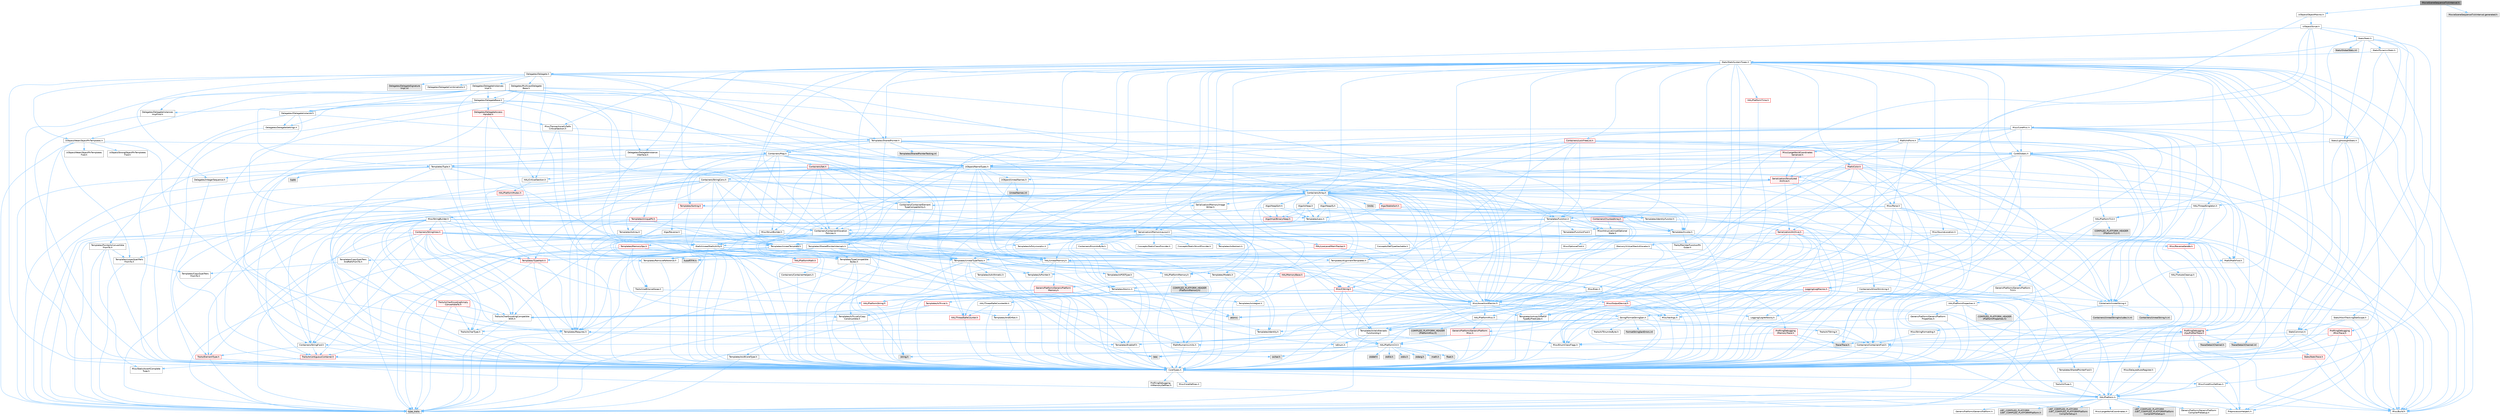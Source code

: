 digraph "MovieSceneSequenceTickInterval.h"
{
 // INTERACTIVE_SVG=YES
 // LATEX_PDF_SIZE
  bgcolor="transparent";
  edge [fontname=Helvetica,fontsize=10,labelfontname=Helvetica,labelfontsize=10];
  node [fontname=Helvetica,fontsize=10,shape=box,height=0.2,width=0.4];
  Node1 [id="Node000001",label="MovieSceneSequenceTickInterval.h",height=0.2,width=0.4,color="gray40", fillcolor="grey60", style="filled", fontcolor="black",tooltip=" "];
  Node1 -> Node2 [id="edge1_Node000001_Node000002",color="steelblue1",style="solid",tooltip=" "];
  Node2 [id="Node000002",label="CoreTypes.h",height=0.2,width=0.4,color="grey40", fillcolor="white", style="filled",URL="$dc/dec/CoreTypes_8h.html",tooltip=" "];
  Node2 -> Node3 [id="edge2_Node000002_Node000003",color="steelblue1",style="solid",tooltip=" "];
  Node3 [id="Node000003",label="HAL/Platform.h",height=0.2,width=0.4,color="grey40", fillcolor="white", style="filled",URL="$d9/dd0/Platform_8h.html",tooltip=" "];
  Node3 -> Node4 [id="edge3_Node000003_Node000004",color="steelblue1",style="solid",tooltip=" "];
  Node4 [id="Node000004",label="Misc/Build.h",height=0.2,width=0.4,color="grey40", fillcolor="white", style="filled",URL="$d3/dbb/Build_8h.html",tooltip=" "];
  Node3 -> Node5 [id="edge4_Node000003_Node000005",color="steelblue1",style="solid",tooltip=" "];
  Node5 [id="Node000005",label="Misc/LargeWorldCoordinates.h",height=0.2,width=0.4,color="grey40", fillcolor="white", style="filled",URL="$d2/dcb/LargeWorldCoordinates_8h.html",tooltip=" "];
  Node3 -> Node6 [id="edge5_Node000003_Node000006",color="steelblue1",style="solid",tooltip=" "];
  Node6 [id="Node000006",label="type_traits",height=0.2,width=0.4,color="grey60", fillcolor="#E0E0E0", style="filled",tooltip=" "];
  Node3 -> Node7 [id="edge6_Node000003_Node000007",color="steelblue1",style="solid",tooltip=" "];
  Node7 [id="Node000007",label="PreprocessorHelpers.h",height=0.2,width=0.4,color="grey40", fillcolor="white", style="filled",URL="$db/ddb/PreprocessorHelpers_8h.html",tooltip=" "];
  Node3 -> Node8 [id="edge7_Node000003_Node000008",color="steelblue1",style="solid",tooltip=" "];
  Node8 [id="Node000008",label="UBT_COMPILED_PLATFORM\l/UBT_COMPILED_PLATFORMPlatform\lCompilerPreSetup.h",height=0.2,width=0.4,color="grey60", fillcolor="#E0E0E0", style="filled",tooltip=" "];
  Node3 -> Node9 [id="edge8_Node000003_Node000009",color="steelblue1",style="solid",tooltip=" "];
  Node9 [id="Node000009",label="GenericPlatform/GenericPlatform\lCompilerPreSetup.h",height=0.2,width=0.4,color="grey40", fillcolor="white", style="filled",URL="$d9/dc8/GenericPlatformCompilerPreSetup_8h.html",tooltip=" "];
  Node3 -> Node10 [id="edge9_Node000003_Node000010",color="steelblue1",style="solid",tooltip=" "];
  Node10 [id="Node000010",label="GenericPlatform/GenericPlatform.h",height=0.2,width=0.4,color="grey40", fillcolor="white", style="filled",URL="$d6/d84/GenericPlatform_8h.html",tooltip=" "];
  Node3 -> Node11 [id="edge10_Node000003_Node000011",color="steelblue1",style="solid",tooltip=" "];
  Node11 [id="Node000011",label="UBT_COMPILED_PLATFORM\l/UBT_COMPILED_PLATFORMPlatform.h",height=0.2,width=0.4,color="grey60", fillcolor="#E0E0E0", style="filled",tooltip=" "];
  Node3 -> Node12 [id="edge11_Node000003_Node000012",color="steelblue1",style="solid",tooltip=" "];
  Node12 [id="Node000012",label="UBT_COMPILED_PLATFORM\l/UBT_COMPILED_PLATFORMPlatform\lCompilerSetup.h",height=0.2,width=0.4,color="grey60", fillcolor="#E0E0E0", style="filled",tooltip=" "];
  Node2 -> Node13 [id="edge12_Node000002_Node000013",color="steelblue1",style="solid",tooltip=" "];
  Node13 [id="Node000013",label="ProfilingDebugging\l/UMemoryDefines.h",height=0.2,width=0.4,color="grey40", fillcolor="white", style="filled",URL="$d2/da2/UMemoryDefines_8h.html",tooltip=" "];
  Node2 -> Node14 [id="edge13_Node000002_Node000014",color="steelblue1",style="solid",tooltip=" "];
  Node14 [id="Node000014",label="Misc/CoreMiscDefines.h",height=0.2,width=0.4,color="grey40", fillcolor="white", style="filled",URL="$da/d38/CoreMiscDefines_8h.html",tooltip=" "];
  Node14 -> Node3 [id="edge14_Node000014_Node000003",color="steelblue1",style="solid",tooltip=" "];
  Node14 -> Node7 [id="edge15_Node000014_Node000007",color="steelblue1",style="solid",tooltip=" "];
  Node2 -> Node15 [id="edge16_Node000002_Node000015",color="steelblue1",style="solid",tooltip=" "];
  Node15 [id="Node000015",label="Misc/CoreDefines.h",height=0.2,width=0.4,color="grey40", fillcolor="white", style="filled",URL="$d3/dd2/CoreDefines_8h.html",tooltip=" "];
  Node1 -> Node16 [id="edge17_Node000001_Node000016",color="steelblue1",style="solid",tooltip=" "];
  Node16 [id="Node000016",label="UObject/ObjectMacros.h",height=0.2,width=0.4,color="grey40", fillcolor="white", style="filled",URL="$d8/d8d/ObjectMacros_8h.html",tooltip=" "];
  Node16 -> Node17 [id="edge18_Node000016_Node000017",color="steelblue1",style="solid",tooltip=" "];
  Node17 [id="Node000017",label="Misc/EnumClassFlags.h",height=0.2,width=0.4,color="grey40", fillcolor="white", style="filled",URL="$d8/de7/EnumClassFlags_8h.html",tooltip=" "];
  Node16 -> Node18 [id="edge19_Node000016_Node000018",color="steelblue1",style="solid",tooltip=" "];
  Node18 [id="Node000018",label="UObject/Script.h",height=0.2,width=0.4,color="grey40", fillcolor="white", style="filled",URL="$de/dc6/Script_8h.html",tooltip=" "];
  Node18 -> Node19 [id="edge20_Node000018_Node000019",color="steelblue1",style="solid",tooltip=" "];
  Node19 [id="Node000019",label="Delegates/Delegate.h",height=0.2,width=0.4,color="grey40", fillcolor="white", style="filled",URL="$d4/d80/Delegate_8h.html",tooltip=" "];
  Node19 -> Node2 [id="edge21_Node000019_Node000002",color="steelblue1",style="solid",tooltip=" "];
  Node19 -> Node20 [id="edge22_Node000019_Node000020",color="steelblue1",style="solid",tooltip=" "];
  Node20 [id="Node000020",label="Misc/AssertionMacros.h",height=0.2,width=0.4,color="grey40", fillcolor="white", style="filled",URL="$d0/dfa/AssertionMacros_8h.html",tooltip=" "];
  Node20 -> Node2 [id="edge23_Node000020_Node000002",color="steelblue1",style="solid",tooltip=" "];
  Node20 -> Node3 [id="edge24_Node000020_Node000003",color="steelblue1",style="solid",tooltip=" "];
  Node20 -> Node21 [id="edge25_Node000020_Node000021",color="steelblue1",style="solid",tooltip=" "];
  Node21 [id="Node000021",label="HAL/PlatformMisc.h",height=0.2,width=0.4,color="grey40", fillcolor="white", style="filled",URL="$d0/df5/PlatformMisc_8h.html",tooltip=" "];
  Node21 -> Node2 [id="edge26_Node000021_Node000002",color="steelblue1",style="solid",tooltip=" "];
  Node21 -> Node22 [id="edge27_Node000021_Node000022",color="steelblue1",style="solid",tooltip=" "];
  Node22 [id="Node000022",label="GenericPlatform/GenericPlatform\lMisc.h",height=0.2,width=0.4,color="red", fillcolor="#FFF0F0", style="filled",URL="$db/d9a/GenericPlatformMisc_8h.html",tooltip=" "];
  Node22 -> Node23 [id="edge28_Node000022_Node000023",color="steelblue1",style="solid",tooltip=" "];
  Node23 [id="Node000023",label="Containers/StringFwd.h",height=0.2,width=0.4,color="grey40", fillcolor="white", style="filled",URL="$df/d37/StringFwd_8h.html",tooltip=" "];
  Node23 -> Node2 [id="edge29_Node000023_Node000002",color="steelblue1",style="solid",tooltip=" "];
  Node23 -> Node24 [id="edge30_Node000023_Node000024",color="steelblue1",style="solid",tooltip=" "];
  Node24 [id="Node000024",label="Traits/ElementType.h",height=0.2,width=0.4,color="red", fillcolor="#FFF0F0", style="filled",URL="$d5/d4f/ElementType_8h.html",tooltip=" "];
  Node24 -> Node3 [id="edge31_Node000024_Node000003",color="steelblue1",style="solid",tooltip=" "];
  Node24 -> Node6 [id="edge32_Node000024_Node000006",color="steelblue1",style="solid",tooltip=" "];
  Node23 -> Node26 [id="edge33_Node000023_Node000026",color="steelblue1",style="solid",tooltip=" "];
  Node26 [id="Node000026",label="Traits/IsContiguousContainer.h",height=0.2,width=0.4,color="red", fillcolor="#FFF0F0", style="filled",URL="$d5/d3c/IsContiguousContainer_8h.html",tooltip=" "];
  Node26 -> Node2 [id="edge34_Node000026_Node000002",color="steelblue1",style="solid",tooltip=" "];
  Node26 -> Node27 [id="edge35_Node000026_Node000027",color="steelblue1",style="solid",tooltip=" "];
  Node27 [id="Node000027",label="Misc/StaticAssertComplete\lType.h",height=0.2,width=0.4,color="grey40", fillcolor="white", style="filled",URL="$d5/d4e/StaticAssertCompleteType_8h.html",tooltip=" "];
  Node22 -> Node2 [id="edge36_Node000022_Node000002",color="steelblue1",style="solid",tooltip=" "];
  Node22 -> Node33 [id="edge37_Node000022_Node000033",color="steelblue1",style="solid",tooltip=" "];
  Node33 [id="Node000033",label="HAL/PlatformCrt.h",height=0.2,width=0.4,color="grey40", fillcolor="white", style="filled",URL="$d8/d75/PlatformCrt_8h.html",tooltip=" "];
  Node33 -> Node34 [id="edge38_Node000033_Node000034",color="steelblue1",style="solid",tooltip=" "];
  Node34 [id="Node000034",label="new",height=0.2,width=0.4,color="grey60", fillcolor="#E0E0E0", style="filled",tooltip=" "];
  Node33 -> Node35 [id="edge39_Node000033_Node000035",color="steelblue1",style="solid",tooltip=" "];
  Node35 [id="Node000035",label="wchar.h",height=0.2,width=0.4,color="grey60", fillcolor="#E0E0E0", style="filled",tooltip=" "];
  Node33 -> Node36 [id="edge40_Node000033_Node000036",color="steelblue1",style="solid",tooltip=" "];
  Node36 [id="Node000036",label="stddef.h",height=0.2,width=0.4,color="grey60", fillcolor="#E0E0E0", style="filled",tooltip=" "];
  Node33 -> Node37 [id="edge41_Node000033_Node000037",color="steelblue1",style="solid",tooltip=" "];
  Node37 [id="Node000037",label="stdlib.h",height=0.2,width=0.4,color="grey60", fillcolor="#E0E0E0", style="filled",tooltip=" "];
  Node33 -> Node38 [id="edge42_Node000033_Node000038",color="steelblue1",style="solid",tooltip=" "];
  Node38 [id="Node000038",label="stdio.h",height=0.2,width=0.4,color="grey60", fillcolor="#E0E0E0", style="filled",tooltip=" "];
  Node33 -> Node39 [id="edge43_Node000033_Node000039",color="steelblue1",style="solid",tooltip=" "];
  Node39 [id="Node000039",label="stdarg.h",height=0.2,width=0.4,color="grey60", fillcolor="#E0E0E0", style="filled",tooltip=" "];
  Node33 -> Node40 [id="edge44_Node000033_Node000040",color="steelblue1",style="solid",tooltip=" "];
  Node40 [id="Node000040",label="math.h",height=0.2,width=0.4,color="grey60", fillcolor="#E0E0E0", style="filled",tooltip=" "];
  Node33 -> Node41 [id="edge45_Node000033_Node000041",color="steelblue1",style="solid",tooltip=" "];
  Node41 [id="Node000041",label="float.h",height=0.2,width=0.4,color="grey60", fillcolor="#E0E0E0", style="filled",tooltip=" "];
  Node33 -> Node42 [id="edge46_Node000033_Node000042",color="steelblue1",style="solid",tooltip=" "];
  Node42 [id="Node000042",label="string.h",height=0.2,width=0.4,color="grey60", fillcolor="#E0E0E0", style="filled",tooltip=" "];
  Node22 -> Node43 [id="edge47_Node000022_Node000043",color="steelblue1",style="solid",tooltip=" "];
  Node43 [id="Node000043",label="Math/NumericLimits.h",height=0.2,width=0.4,color="grey40", fillcolor="white", style="filled",URL="$df/d1b/NumericLimits_8h.html",tooltip=" "];
  Node43 -> Node2 [id="edge48_Node000043_Node000002",color="steelblue1",style="solid",tooltip=" "];
  Node22 -> Node17 [id="edge49_Node000022_Node000017",color="steelblue1",style="solid",tooltip=" "];
  Node21 -> Node47 [id="edge50_Node000021_Node000047",color="steelblue1",style="solid",tooltip=" "];
  Node47 [id="Node000047",label="COMPILED_PLATFORM_HEADER\l(PlatformMisc.h)",height=0.2,width=0.4,color="grey60", fillcolor="#E0E0E0", style="filled",tooltip=" "];
  Node21 -> Node48 [id="edge51_Node000021_Node000048",color="steelblue1",style="solid",tooltip=" "];
  Node48 [id="Node000048",label="ProfilingDebugging\l/CpuProfilerTrace.h",height=0.2,width=0.4,color="red", fillcolor="#FFF0F0", style="filled",URL="$da/dcb/CpuProfilerTrace_8h.html",tooltip=" "];
  Node48 -> Node2 [id="edge52_Node000048_Node000002",color="steelblue1",style="solid",tooltip=" "];
  Node48 -> Node29 [id="edge53_Node000048_Node000029",color="steelblue1",style="solid",tooltip=" "];
  Node29 [id="Node000029",label="Containers/ContainersFwd.h",height=0.2,width=0.4,color="grey40", fillcolor="white", style="filled",URL="$d4/d0a/ContainersFwd_8h.html",tooltip=" "];
  Node29 -> Node3 [id="edge54_Node000029_Node000003",color="steelblue1",style="solid",tooltip=" "];
  Node29 -> Node2 [id="edge55_Node000029_Node000002",color="steelblue1",style="solid",tooltip=" "];
  Node29 -> Node26 [id="edge56_Node000029_Node000026",color="steelblue1",style="solid",tooltip=" "];
  Node48 -> Node7 [id="edge57_Node000048_Node000007",color="steelblue1",style="solid",tooltip=" "];
  Node48 -> Node4 [id="edge58_Node000048_Node000004",color="steelblue1",style="solid",tooltip=" "];
  Node48 -> Node53 [id="edge59_Node000048_Node000053",color="steelblue1",style="solid",tooltip=" "];
  Node53 [id="Node000053",label="Trace/Detail/Channel.h",height=0.2,width=0.4,color="grey60", fillcolor="#E0E0E0", style="filled",tooltip=" "];
  Node48 -> Node54 [id="edge60_Node000048_Node000054",color="steelblue1",style="solid",tooltip=" "];
  Node54 [id="Node000054",label="Trace/Detail/Channel.inl",height=0.2,width=0.4,color="grey60", fillcolor="#E0E0E0", style="filled",tooltip=" "];
  Node48 -> Node55 [id="edge61_Node000048_Node000055",color="steelblue1",style="solid",tooltip=" "];
  Node55 [id="Node000055",label="Trace/Trace.h",height=0.2,width=0.4,color="grey60", fillcolor="#E0E0E0", style="filled",tooltip=" "];
  Node20 -> Node7 [id="edge62_Node000020_Node000007",color="steelblue1",style="solid",tooltip=" "];
  Node20 -> Node56 [id="edge63_Node000020_Node000056",color="steelblue1",style="solid",tooltip=" "];
  Node56 [id="Node000056",label="Templates/EnableIf.h",height=0.2,width=0.4,color="grey40", fillcolor="white", style="filled",URL="$d7/d60/EnableIf_8h.html",tooltip=" "];
  Node56 -> Node2 [id="edge64_Node000056_Node000002",color="steelblue1",style="solid",tooltip=" "];
  Node20 -> Node57 [id="edge65_Node000020_Node000057",color="steelblue1",style="solid",tooltip=" "];
  Node57 [id="Node000057",label="Templates/IsArrayOrRefOf\lTypeByPredicate.h",height=0.2,width=0.4,color="grey40", fillcolor="white", style="filled",URL="$d6/da1/IsArrayOrRefOfTypeByPredicate_8h.html",tooltip=" "];
  Node57 -> Node2 [id="edge66_Node000057_Node000002",color="steelblue1",style="solid",tooltip=" "];
  Node20 -> Node58 [id="edge67_Node000020_Node000058",color="steelblue1",style="solid",tooltip=" "];
  Node58 [id="Node000058",label="Templates/IsValidVariadic\lFunctionArg.h",height=0.2,width=0.4,color="grey40", fillcolor="white", style="filled",URL="$d0/dc8/IsValidVariadicFunctionArg_8h.html",tooltip=" "];
  Node58 -> Node2 [id="edge68_Node000058_Node000002",color="steelblue1",style="solid",tooltip=" "];
  Node58 -> Node59 [id="edge69_Node000058_Node000059",color="steelblue1",style="solid",tooltip=" "];
  Node59 [id="Node000059",label="IsEnum.h",height=0.2,width=0.4,color="grey40", fillcolor="white", style="filled",URL="$d4/de5/IsEnum_8h.html",tooltip=" "];
  Node58 -> Node6 [id="edge70_Node000058_Node000006",color="steelblue1",style="solid",tooltip=" "];
  Node20 -> Node60 [id="edge71_Node000020_Node000060",color="steelblue1",style="solid",tooltip=" "];
  Node60 [id="Node000060",label="Traits/IsCharEncodingCompatible\lWith.h",height=0.2,width=0.4,color="grey40", fillcolor="white", style="filled",URL="$df/dd1/IsCharEncodingCompatibleWith_8h.html",tooltip=" "];
  Node60 -> Node6 [id="edge72_Node000060_Node000006",color="steelblue1",style="solid",tooltip=" "];
  Node60 -> Node61 [id="edge73_Node000060_Node000061",color="steelblue1",style="solid",tooltip=" "];
  Node61 [id="Node000061",label="Traits/IsCharType.h",height=0.2,width=0.4,color="grey40", fillcolor="white", style="filled",URL="$db/d51/IsCharType_8h.html",tooltip=" "];
  Node61 -> Node2 [id="edge74_Node000061_Node000002",color="steelblue1",style="solid",tooltip=" "];
  Node20 -> Node62 [id="edge75_Node000020_Node000062",color="steelblue1",style="solid",tooltip=" "];
  Node62 [id="Node000062",label="Misc/VarArgs.h",height=0.2,width=0.4,color="grey40", fillcolor="white", style="filled",URL="$d5/d6f/VarArgs_8h.html",tooltip=" "];
  Node62 -> Node2 [id="edge76_Node000062_Node000002",color="steelblue1",style="solid",tooltip=" "];
  Node20 -> Node63 [id="edge77_Node000020_Node000063",color="steelblue1",style="solid",tooltip=" "];
  Node63 [id="Node000063",label="String/FormatStringSan.h",height=0.2,width=0.4,color="grey40", fillcolor="white", style="filled",URL="$d3/d8b/FormatStringSan_8h.html",tooltip=" "];
  Node63 -> Node6 [id="edge78_Node000063_Node000006",color="steelblue1",style="solid",tooltip=" "];
  Node63 -> Node2 [id="edge79_Node000063_Node000002",color="steelblue1",style="solid",tooltip=" "];
  Node63 -> Node64 [id="edge80_Node000063_Node000064",color="steelblue1",style="solid",tooltip=" "];
  Node64 [id="Node000064",label="Templates/Requires.h",height=0.2,width=0.4,color="grey40", fillcolor="white", style="filled",URL="$dc/d96/Requires_8h.html",tooltip=" "];
  Node64 -> Node56 [id="edge81_Node000064_Node000056",color="steelblue1",style="solid",tooltip=" "];
  Node64 -> Node6 [id="edge82_Node000064_Node000006",color="steelblue1",style="solid",tooltip=" "];
  Node63 -> Node65 [id="edge83_Node000063_Node000065",color="steelblue1",style="solid",tooltip=" "];
  Node65 [id="Node000065",label="Templates/Identity.h",height=0.2,width=0.4,color="grey40", fillcolor="white", style="filled",URL="$d0/dd5/Identity_8h.html",tooltip=" "];
  Node63 -> Node58 [id="edge84_Node000063_Node000058",color="steelblue1",style="solid",tooltip=" "];
  Node63 -> Node61 [id="edge85_Node000063_Node000061",color="steelblue1",style="solid",tooltip=" "];
  Node63 -> Node66 [id="edge86_Node000063_Node000066",color="steelblue1",style="solid",tooltip=" "];
  Node66 [id="Node000066",label="Traits/IsTEnumAsByte.h",height=0.2,width=0.4,color="grey40", fillcolor="white", style="filled",URL="$d1/de6/IsTEnumAsByte_8h.html",tooltip=" "];
  Node63 -> Node67 [id="edge87_Node000063_Node000067",color="steelblue1",style="solid",tooltip=" "];
  Node67 [id="Node000067",label="Traits/IsTString.h",height=0.2,width=0.4,color="grey40", fillcolor="white", style="filled",URL="$d0/df8/IsTString_8h.html",tooltip=" "];
  Node67 -> Node29 [id="edge88_Node000067_Node000029",color="steelblue1",style="solid",tooltip=" "];
  Node63 -> Node29 [id="edge89_Node000063_Node000029",color="steelblue1",style="solid",tooltip=" "];
  Node63 -> Node68 [id="edge90_Node000063_Node000068",color="steelblue1",style="solid",tooltip=" "];
  Node68 [id="Node000068",label="FormatStringSanErrors.inl",height=0.2,width=0.4,color="grey60", fillcolor="#E0E0E0", style="filled",tooltip=" "];
  Node20 -> Node69 [id="edge91_Node000020_Node000069",color="steelblue1",style="solid",tooltip=" "];
  Node69 [id="Node000069",label="atomic",height=0.2,width=0.4,color="grey60", fillcolor="#E0E0E0", style="filled",tooltip=" "];
  Node19 -> Node70 [id="edge92_Node000019_Node000070",color="steelblue1",style="solid",tooltip=" "];
  Node70 [id="Node000070",label="UObject/NameTypes.h",height=0.2,width=0.4,color="grey40", fillcolor="white", style="filled",URL="$d6/d35/NameTypes_8h.html",tooltip=" "];
  Node70 -> Node2 [id="edge93_Node000070_Node000002",color="steelblue1",style="solid",tooltip=" "];
  Node70 -> Node20 [id="edge94_Node000070_Node000020",color="steelblue1",style="solid",tooltip=" "];
  Node70 -> Node71 [id="edge95_Node000070_Node000071",color="steelblue1",style="solid",tooltip=" "];
  Node71 [id="Node000071",label="HAL/UnrealMemory.h",height=0.2,width=0.4,color="grey40", fillcolor="white", style="filled",URL="$d9/d96/UnrealMemory_8h.html",tooltip=" "];
  Node71 -> Node2 [id="edge96_Node000071_Node000002",color="steelblue1",style="solid",tooltip=" "];
  Node71 -> Node72 [id="edge97_Node000071_Node000072",color="steelblue1",style="solid",tooltip=" "];
  Node72 [id="Node000072",label="GenericPlatform/GenericPlatform\lMemory.h",height=0.2,width=0.4,color="red", fillcolor="#FFF0F0", style="filled",URL="$dd/d22/GenericPlatformMemory_8h.html",tooltip=" "];
  Node72 -> Node2 [id="edge98_Node000072_Node000002",color="steelblue1",style="solid",tooltip=" "];
  Node72 -> Node73 [id="edge99_Node000072_Node000073",color="steelblue1",style="solid",tooltip=" "];
  Node73 [id="Node000073",label="HAL/PlatformString.h",height=0.2,width=0.4,color="red", fillcolor="#FFF0F0", style="filled",URL="$db/db5/PlatformString_8h.html",tooltip=" "];
  Node73 -> Node2 [id="edge100_Node000073_Node000002",color="steelblue1",style="solid",tooltip=" "];
  Node72 -> Node42 [id="edge101_Node000072_Node000042",color="steelblue1",style="solid",tooltip=" "];
  Node72 -> Node35 [id="edge102_Node000072_Node000035",color="steelblue1",style="solid",tooltip=" "];
  Node71 -> Node75 [id="edge103_Node000071_Node000075",color="steelblue1",style="solid",tooltip=" "];
  Node75 [id="Node000075",label="HAL/MemoryBase.h",height=0.2,width=0.4,color="red", fillcolor="#FFF0F0", style="filled",URL="$d6/d9f/MemoryBase_8h.html",tooltip=" "];
  Node75 -> Node2 [id="edge104_Node000075_Node000002",color="steelblue1",style="solid",tooltip=" "];
  Node75 -> Node33 [id="edge105_Node000075_Node000033",color="steelblue1",style="solid",tooltip=" "];
  Node75 -> Node76 [id="edge106_Node000075_Node000076",color="steelblue1",style="solid",tooltip=" "];
  Node76 [id="Node000076",label="Misc/Exec.h",height=0.2,width=0.4,color="grey40", fillcolor="white", style="filled",URL="$de/ddb/Exec_8h.html",tooltip=" "];
  Node76 -> Node2 [id="edge107_Node000076_Node000002",color="steelblue1",style="solid",tooltip=" "];
  Node76 -> Node20 [id="edge108_Node000076_Node000020",color="steelblue1",style="solid",tooltip=" "];
  Node75 -> Node77 [id="edge109_Node000075_Node000077",color="steelblue1",style="solid",tooltip=" "];
  Node77 [id="Node000077",label="Misc/OutputDevice.h",height=0.2,width=0.4,color="red", fillcolor="#FFF0F0", style="filled",URL="$d7/d32/OutputDevice_8h.html",tooltip=" "];
  Node77 -> Node2 [id="edge110_Node000077_Node000002",color="steelblue1",style="solid",tooltip=" "];
  Node77 -> Node78 [id="edge111_Node000077_Node000078",color="steelblue1",style="solid",tooltip=" "];
  Node78 [id="Node000078",label="Logging/LogVerbosity.h",height=0.2,width=0.4,color="grey40", fillcolor="white", style="filled",URL="$d2/d8f/LogVerbosity_8h.html",tooltip=" "];
  Node78 -> Node2 [id="edge112_Node000078_Node000002",color="steelblue1",style="solid",tooltip=" "];
  Node77 -> Node62 [id="edge113_Node000077_Node000062",color="steelblue1",style="solid",tooltip=" "];
  Node77 -> Node57 [id="edge114_Node000077_Node000057",color="steelblue1",style="solid",tooltip=" "];
  Node77 -> Node58 [id="edge115_Node000077_Node000058",color="steelblue1",style="solid",tooltip=" "];
  Node77 -> Node60 [id="edge116_Node000077_Node000060",color="steelblue1",style="solid",tooltip=" "];
  Node75 -> Node79 [id="edge117_Node000075_Node000079",color="steelblue1",style="solid",tooltip=" "];
  Node79 [id="Node000079",label="Templates/Atomic.h",height=0.2,width=0.4,color="grey40", fillcolor="white", style="filled",URL="$d3/d91/Atomic_8h.html",tooltip=" "];
  Node79 -> Node80 [id="edge118_Node000079_Node000080",color="steelblue1",style="solid",tooltip=" "];
  Node80 [id="Node000080",label="HAL/ThreadSafeCounter.h",height=0.2,width=0.4,color="red", fillcolor="#FFF0F0", style="filled",URL="$dc/dc9/ThreadSafeCounter_8h.html",tooltip=" "];
  Node80 -> Node2 [id="edge119_Node000080_Node000002",color="steelblue1",style="solid",tooltip=" "];
  Node79 -> Node81 [id="edge120_Node000079_Node000081",color="steelblue1",style="solid",tooltip=" "];
  Node81 [id="Node000081",label="HAL/ThreadSafeCounter64.h",height=0.2,width=0.4,color="grey40", fillcolor="white", style="filled",URL="$d0/d12/ThreadSafeCounter64_8h.html",tooltip=" "];
  Node81 -> Node2 [id="edge121_Node000081_Node000002",color="steelblue1",style="solid",tooltip=" "];
  Node81 -> Node80 [id="edge122_Node000081_Node000080",color="steelblue1",style="solid",tooltip=" "];
  Node79 -> Node82 [id="edge123_Node000079_Node000082",color="steelblue1",style="solid",tooltip=" "];
  Node82 [id="Node000082",label="Templates/IsIntegral.h",height=0.2,width=0.4,color="grey40", fillcolor="white", style="filled",URL="$da/d64/IsIntegral_8h.html",tooltip=" "];
  Node82 -> Node2 [id="edge124_Node000082_Node000002",color="steelblue1",style="solid",tooltip=" "];
  Node79 -> Node83 [id="edge125_Node000079_Node000083",color="steelblue1",style="solid",tooltip=" "];
  Node83 [id="Node000083",label="Templates/IsTrivial.h",height=0.2,width=0.4,color="red", fillcolor="#FFF0F0", style="filled",URL="$da/d4c/IsTrivial_8h.html",tooltip=" "];
  Node83 -> Node84 [id="edge126_Node000083_Node000084",color="steelblue1",style="solid",tooltip=" "];
  Node84 [id="Node000084",label="Templates/AndOrNot.h",height=0.2,width=0.4,color="grey40", fillcolor="white", style="filled",URL="$db/d0a/AndOrNot_8h.html",tooltip=" "];
  Node84 -> Node2 [id="edge127_Node000084_Node000002",color="steelblue1",style="solid",tooltip=" "];
  Node83 -> Node85 [id="edge128_Node000083_Node000085",color="steelblue1",style="solid",tooltip=" "];
  Node85 [id="Node000085",label="Templates/IsTriviallyCopy\lConstructible.h",height=0.2,width=0.4,color="grey40", fillcolor="white", style="filled",URL="$d3/d78/IsTriviallyCopyConstructible_8h.html",tooltip=" "];
  Node85 -> Node2 [id="edge129_Node000085_Node000002",color="steelblue1",style="solid",tooltip=" "];
  Node85 -> Node6 [id="edge130_Node000085_Node000006",color="steelblue1",style="solid",tooltip=" "];
  Node83 -> Node6 [id="edge131_Node000083_Node000006",color="steelblue1",style="solid",tooltip=" "];
  Node79 -> Node87 [id="edge132_Node000079_Node000087",color="steelblue1",style="solid",tooltip=" "];
  Node87 [id="Node000087",label="Traits/IntType.h",height=0.2,width=0.4,color="grey40", fillcolor="white", style="filled",URL="$d7/deb/IntType_8h.html",tooltip=" "];
  Node87 -> Node3 [id="edge133_Node000087_Node000003",color="steelblue1",style="solid",tooltip=" "];
  Node79 -> Node69 [id="edge134_Node000079_Node000069",color="steelblue1",style="solid",tooltip=" "];
  Node71 -> Node88 [id="edge135_Node000071_Node000088",color="steelblue1",style="solid",tooltip=" "];
  Node88 [id="Node000088",label="HAL/PlatformMemory.h",height=0.2,width=0.4,color="grey40", fillcolor="white", style="filled",URL="$de/d68/PlatformMemory_8h.html",tooltip=" "];
  Node88 -> Node2 [id="edge136_Node000088_Node000002",color="steelblue1",style="solid",tooltip=" "];
  Node88 -> Node72 [id="edge137_Node000088_Node000072",color="steelblue1",style="solid",tooltip=" "];
  Node88 -> Node89 [id="edge138_Node000088_Node000089",color="steelblue1",style="solid",tooltip=" "];
  Node89 [id="Node000089",label="COMPILED_PLATFORM_HEADER\l(PlatformMemory.h)",height=0.2,width=0.4,color="grey60", fillcolor="#E0E0E0", style="filled",tooltip=" "];
  Node71 -> Node90 [id="edge139_Node000071_Node000090",color="steelblue1",style="solid",tooltip=" "];
  Node90 [id="Node000090",label="ProfilingDebugging\l/MemoryTrace.h",height=0.2,width=0.4,color="red", fillcolor="#FFF0F0", style="filled",URL="$da/dd7/MemoryTrace_8h.html",tooltip=" "];
  Node90 -> Node3 [id="edge140_Node000090_Node000003",color="steelblue1",style="solid",tooltip=" "];
  Node90 -> Node17 [id="edge141_Node000090_Node000017",color="steelblue1",style="solid",tooltip=" "];
  Node90 -> Node55 [id="edge142_Node000090_Node000055",color="steelblue1",style="solid",tooltip=" "];
  Node71 -> Node91 [id="edge143_Node000071_Node000091",color="steelblue1",style="solid",tooltip=" "];
  Node91 [id="Node000091",label="Templates/IsPointer.h",height=0.2,width=0.4,color="grey40", fillcolor="white", style="filled",URL="$d7/d05/IsPointer_8h.html",tooltip=" "];
  Node91 -> Node2 [id="edge144_Node000091_Node000002",color="steelblue1",style="solid",tooltip=" "];
  Node70 -> Node92 [id="edge145_Node000070_Node000092",color="steelblue1",style="solid",tooltip=" "];
  Node92 [id="Node000092",label="Templates/UnrealTypeTraits.h",height=0.2,width=0.4,color="grey40", fillcolor="white", style="filled",URL="$d2/d2d/UnrealTypeTraits_8h.html",tooltip=" "];
  Node92 -> Node2 [id="edge146_Node000092_Node000002",color="steelblue1",style="solid",tooltip=" "];
  Node92 -> Node91 [id="edge147_Node000092_Node000091",color="steelblue1",style="solid",tooltip=" "];
  Node92 -> Node20 [id="edge148_Node000092_Node000020",color="steelblue1",style="solid",tooltip=" "];
  Node92 -> Node84 [id="edge149_Node000092_Node000084",color="steelblue1",style="solid",tooltip=" "];
  Node92 -> Node56 [id="edge150_Node000092_Node000056",color="steelblue1",style="solid",tooltip=" "];
  Node92 -> Node93 [id="edge151_Node000092_Node000093",color="steelblue1",style="solid",tooltip=" "];
  Node93 [id="Node000093",label="Templates/IsArithmetic.h",height=0.2,width=0.4,color="grey40", fillcolor="white", style="filled",URL="$d2/d5d/IsArithmetic_8h.html",tooltip=" "];
  Node93 -> Node2 [id="edge152_Node000093_Node000002",color="steelblue1",style="solid",tooltip=" "];
  Node92 -> Node59 [id="edge153_Node000092_Node000059",color="steelblue1",style="solid",tooltip=" "];
  Node92 -> Node94 [id="edge154_Node000092_Node000094",color="steelblue1",style="solid",tooltip=" "];
  Node94 [id="Node000094",label="Templates/Models.h",height=0.2,width=0.4,color="grey40", fillcolor="white", style="filled",URL="$d3/d0c/Models_8h.html",tooltip=" "];
  Node94 -> Node65 [id="edge155_Node000094_Node000065",color="steelblue1",style="solid",tooltip=" "];
  Node92 -> Node95 [id="edge156_Node000092_Node000095",color="steelblue1",style="solid",tooltip=" "];
  Node95 [id="Node000095",label="Templates/IsPODType.h",height=0.2,width=0.4,color="grey40", fillcolor="white", style="filled",URL="$d7/db1/IsPODType_8h.html",tooltip=" "];
  Node95 -> Node2 [id="edge157_Node000095_Node000002",color="steelblue1",style="solid",tooltip=" "];
  Node92 -> Node96 [id="edge158_Node000092_Node000096",color="steelblue1",style="solid",tooltip=" "];
  Node96 [id="Node000096",label="Templates/IsUECoreType.h",height=0.2,width=0.4,color="grey40", fillcolor="white", style="filled",URL="$d1/db8/IsUECoreType_8h.html",tooltip=" "];
  Node96 -> Node2 [id="edge159_Node000096_Node000002",color="steelblue1",style="solid",tooltip=" "];
  Node96 -> Node6 [id="edge160_Node000096_Node000006",color="steelblue1",style="solid",tooltip=" "];
  Node92 -> Node85 [id="edge161_Node000092_Node000085",color="steelblue1",style="solid",tooltip=" "];
  Node70 -> Node97 [id="edge162_Node000070_Node000097",color="steelblue1",style="solid",tooltip=" "];
  Node97 [id="Node000097",label="Templates/UnrealTemplate.h",height=0.2,width=0.4,color="grey40", fillcolor="white", style="filled",URL="$d4/d24/UnrealTemplate_8h.html",tooltip=" "];
  Node97 -> Node2 [id="edge163_Node000097_Node000002",color="steelblue1",style="solid",tooltip=" "];
  Node97 -> Node91 [id="edge164_Node000097_Node000091",color="steelblue1",style="solid",tooltip=" "];
  Node97 -> Node71 [id="edge165_Node000097_Node000071",color="steelblue1",style="solid",tooltip=" "];
  Node97 -> Node98 [id="edge166_Node000097_Node000098",color="steelblue1",style="solid",tooltip=" "];
  Node98 [id="Node000098",label="Templates/CopyQualifiers\lAndRefsFromTo.h",height=0.2,width=0.4,color="grey40", fillcolor="white", style="filled",URL="$d3/db3/CopyQualifiersAndRefsFromTo_8h.html",tooltip=" "];
  Node98 -> Node99 [id="edge167_Node000098_Node000099",color="steelblue1",style="solid",tooltip=" "];
  Node99 [id="Node000099",label="Templates/CopyQualifiers\lFromTo.h",height=0.2,width=0.4,color="grey40", fillcolor="white", style="filled",URL="$d5/db4/CopyQualifiersFromTo_8h.html",tooltip=" "];
  Node97 -> Node92 [id="edge168_Node000097_Node000092",color="steelblue1",style="solid",tooltip=" "];
  Node97 -> Node100 [id="edge169_Node000097_Node000100",color="steelblue1",style="solid",tooltip=" "];
  Node100 [id="Node000100",label="Templates/RemoveReference.h",height=0.2,width=0.4,color="grey40", fillcolor="white", style="filled",URL="$da/dbe/RemoveReference_8h.html",tooltip=" "];
  Node100 -> Node2 [id="edge170_Node000100_Node000002",color="steelblue1",style="solid",tooltip=" "];
  Node97 -> Node64 [id="edge171_Node000097_Node000064",color="steelblue1",style="solid",tooltip=" "];
  Node97 -> Node101 [id="edge172_Node000097_Node000101",color="steelblue1",style="solid",tooltip=" "];
  Node101 [id="Node000101",label="Templates/TypeCompatible\lBytes.h",height=0.2,width=0.4,color="grey40", fillcolor="white", style="filled",URL="$df/d0a/TypeCompatibleBytes_8h.html",tooltip=" "];
  Node101 -> Node2 [id="edge173_Node000101_Node000002",color="steelblue1",style="solid",tooltip=" "];
  Node101 -> Node42 [id="edge174_Node000101_Node000042",color="steelblue1",style="solid",tooltip=" "];
  Node101 -> Node34 [id="edge175_Node000101_Node000034",color="steelblue1",style="solid",tooltip=" "];
  Node101 -> Node6 [id="edge176_Node000101_Node000006",color="steelblue1",style="solid",tooltip=" "];
  Node97 -> Node65 [id="edge177_Node000097_Node000065",color="steelblue1",style="solid",tooltip=" "];
  Node97 -> Node26 [id="edge178_Node000097_Node000026",color="steelblue1",style="solid",tooltip=" "];
  Node97 -> Node102 [id="edge179_Node000097_Node000102",color="steelblue1",style="solid",tooltip=" "];
  Node102 [id="Node000102",label="Traits/UseBitwiseSwap.h",height=0.2,width=0.4,color="grey40", fillcolor="white", style="filled",URL="$db/df3/UseBitwiseSwap_8h.html",tooltip=" "];
  Node102 -> Node2 [id="edge180_Node000102_Node000002",color="steelblue1",style="solid",tooltip=" "];
  Node102 -> Node6 [id="edge181_Node000102_Node000006",color="steelblue1",style="solid",tooltip=" "];
  Node97 -> Node6 [id="edge182_Node000097_Node000006",color="steelblue1",style="solid",tooltip=" "];
  Node70 -> Node103 [id="edge183_Node000070_Node000103",color="steelblue1",style="solid",tooltip=" "];
  Node103 [id="Node000103",label="Containers/UnrealString.h",height=0.2,width=0.4,color="grey40", fillcolor="white", style="filled",URL="$d5/dba/UnrealString_8h.html",tooltip=" "];
  Node103 -> Node104 [id="edge184_Node000103_Node000104",color="steelblue1",style="solid",tooltip=" "];
  Node104 [id="Node000104",label="Containers/UnrealStringIncludes.h.inl",height=0.2,width=0.4,color="grey60", fillcolor="#E0E0E0", style="filled",tooltip=" "];
  Node103 -> Node105 [id="edge185_Node000103_Node000105",color="steelblue1",style="solid",tooltip=" "];
  Node105 [id="Node000105",label="Containers/UnrealString.h.inl",height=0.2,width=0.4,color="grey60", fillcolor="#E0E0E0", style="filled",tooltip=" "];
  Node103 -> Node106 [id="edge186_Node000103_Node000106",color="steelblue1",style="solid",tooltip=" "];
  Node106 [id="Node000106",label="Misc/StringFormatArg.h",height=0.2,width=0.4,color="grey40", fillcolor="white", style="filled",URL="$d2/d16/StringFormatArg_8h.html",tooltip=" "];
  Node106 -> Node29 [id="edge187_Node000106_Node000029",color="steelblue1",style="solid",tooltip=" "];
  Node70 -> Node107 [id="edge188_Node000070_Node000107",color="steelblue1",style="solid",tooltip=" "];
  Node107 [id="Node000107",label="HAL/CriticalSection.h",height=0.2,width=0.4,color="grey40", fillcolor="white", style="filled",URL="$d6/d90/CriticalSection_8h.html",tooltip=" "];
  Node107 -> Node108 [id="edge189_Node000107_Node000108",color="steelblue1",style="solid",tooltip=" "];
  Node108 [id="Node000108",label="HAL/PlatformMutex.h",height=0.2,width=0.4,color="red", fillcolor="#FFF0F0", style="filled",URL="$d9/d0b/PlatformMutex_8h.html",tooltip=" "];
  Node108 -> Node2 [id="edge190_Node000108_Node000002",color="steelblue1",style="solid",tooltip=" "];
  Node70 -> Node110 [id="edge191_Node000070_Node000110",color="steelblue1",style="solid",tooltip=" "];
  Node110 [id="Node000110",label="Containers/StringConv.h",height=0.2,width=0.4,color="grey40", fillcolor="white", style="filled",URL="$d3/ddf/StringConv_8h.html",tooltip=" "];
  Node110 -> Node2 [id="edge192_Node000110_Node000002",color="steelblue1",style="solid",tooltip=" "];
  Node110 -> Node20 [id="edge193_Node000110_Node000020",color="steelblue1",style="solid",tooltip=" "];
  Node110 -> Node111 [id="edge194_Node000110_Node000111",color="steelblue1",style="solid",tooltip=" "];
  Node111 [id="Node000111",label="Containers/ContainerAllocation\lPolicies.h",height=0.2,width=0.4,color="grey40", fillcolor="white", style="filled",URL="$d7/dff/ContainerAllocationPolicies_8h.html",tooltip=" "];
  Node111 -> Node2 [id="edge195_Node000111_Node000002",color="steelblue1",style="solid",tooltip=" "];
  Node111 -> Node112 [id="edge196_Node000111_Node000112",color="steelblue1",style="solid",tooltip=" "];
  Node112 [id="Node000112",label="Containers/ContainerHelpers.h",height=0.2,width=0.4,color="grey40", fillcolor="white", style="filled",URL="$d7/d33/ContainerHelpers_8h.html",tooltip=" "];
  Node112 -> Node2 [id="edge197_Node000112_Node000002",color="steelblue1",style="solid",tooltip=" "];
  Node111 -> Node111 [id="edge198_Node000111_Node000111",color="steelblue1",style="solid",tooltip=" "];
  Node111 -> Node113 [id="edge199_Node000111_Node000113",color="steelblue1",style="solid",tooltip=" "];
  Node113 [id="Node000113",label="HAL/PlatformMath.h",height=0.2,width=0.4,color="red", fillcolor="#FFF0F0", style="filled",URL="$dc/d53/PlatformMath_8h.html",tooltip=" "];
  Node113 -> Node2 [id="edge200_Node000113_Node000002",color="steelblue1",style="solid",tooltip=" "];
  Node111 -> Node71 [id="edge201_Node000111_Node000071",color="steelblue1",style="solid",tooltip=" "];
  Node111 -> Node43 [id="edge202_Node000111_Node000043",color="steelblue1",style="solid",tooltip=" "];
  Node111 -> Node20 [id="edge203_Node000111_Node000020",color="steelblue1",style="solid",tooltip=" "];
  Node111 -> Node121 [id="edge204_Node000111_Node000121",color="steelblue1",style="solid",tooltip=" "];
  Node121 [id="Node000121",label="Templates/IsPolymorphic.h",height=0.2,width=0.4,color="grey40", fillcolor="white", style="filled",URL="$dc/d20/IsPolymorphic_8h.html",tooltip=" "];
  Node111 -> Node122 [id="edge205_Node000111_Node000122",color="steelblue1",style="solid",tooltip=" "];
  Node122 [id="Node000122",label="Templates/MemoryOps.h",height=0.2,width=0.4,color="red", fillcolor="#FFF0F0", style="filled",URL="$db/dea/MemoryOps_8h.html",tooltip=" "];
  Node122 -> Node2 [id="edge206_Node000122_Node000002",color="steelblue1",style="solid",tooltip=" "];
  Node122 -> Node71 [id="edge207_Node000122_Node000071",color="steelblue1",style="solid",tooltip=" "];
  Node122 -> Node85 [id="edge208_Node000122_Node000085",color="steelblue1",style="solid",tooltip=" "];
  Node122 -> Node64 [id="edge209_Node000122_Node000064",color="steelblue1",style="solid",tooltip=" "];
  Node122 -> Node92 [id="edge210_Node000122_Node000092",color="steelblue1",style="solid",tooltip=" "];
  Node122 -> Node102 [id="edge211_Node000122_Node000102",color="steelblue1",style="solid",tooltip=" "];
  Node122 -> Node34 [id="edge212_Node000122_Node000034",color="steelblue1",style="solid",tooltip=" "];
  Node122 -> Node6 [id="edge213_Node000122_Node000006",color="steelblue1",style="solid",tooltip=" "];
  Node111 -> Node101 [id="edge214_Node000111_Node000101",color="steelblue1",style="solid",tooltip=" "];
  Node111 -> Node6 [id="edge215_Node000111_Node000006",color="steelblue1",style="solid",tooltip=" "];
  Node110 -> Node123 [id="edge216_Node000110_Node000123",color="steelblue1",style="solid",tooltip=" "];
  Node123 [id="Node000123",label="Containers/Array.h",height=0.2,width=0.4,color="grey40", fillcolor="white", style="filled",URL="$df/dd0/Array_8h.html",tooltip=" "];
  Node123 -> Node2 [id="edge217_Node000123_Node000002",color="steelblue1",style="solid",tooltip=" "];
  Node123 -> Node20 [id="edge218_Node000123_Node000020",color="steelblue1",style="solid",tooltip=" "];
  Node123 -> Node124 [id="edge219_Node000123_Node000124",color="steelblue1",style="solid",tooltip=" "];
  Node124 [id="Node000124",label="Misc/IntrusiveUnsetOptional\lState.h",height=0.2,width=0.4,color="grey40", fillcolor="white", style="filled",URL="$d2/d0a/IntrusiveUnsetOptionalState_8h.html",tooltip=" "];
  Node124 -> Node125 [id="edge220_Node000124_Node000125",color="steelblue1",style="solid",tooltip=" "];
  Node125 [id="Node000125",label="Misc/OptionalFwd.h",height=0.2,width=0.4,color="grey40", fillcolor="white", style="filled",URL="$dc/d50/OptionalFwd_8h.html",tooltip=" "];
  Node123 -> Node126 [id="edge221_Node000123_Node000126",color="steelblue1",style="solid",tooltip=" "];
  Node126 [id="Node000126",label="Misc/ReverseIterate.h",height=0.2,width=0.4,color="red", fillcolor="#FFF0F0", style="filled",URL="$db/de3/ReverseIterate_8h.html",tooltip=" "];
  Node126 -> Node3 [id="edge222_Node000126_Node000003",color="steelblue1",style="solid",tooltip=" "];
  Node123 -> Node71 [id="edge223_Node000123_Node000071",color="steelblue1",style="solid",tooltip=" "];
  Node123 -> Node92 [id="edge224_Node000123_Node000092",color="steelblue1",style="solid",tooltip=" "];
  Node123 -> Node97 [id="edge225_Node000123_Node000097",color="steelblue1",style="solid",tooltip=" "];
  Node123 -> Node128 [id="edge226_Node000123_Node000128",color="steelblue1",style="solid",tooltip=" "];
  Node128 [id="Node000128",label="Containers/AllowShrinking.h",height=0.2,width=0.4,color="grey40", fillcolor="white", style="filled",URL="$d7/d1a/AllowShrinking_8h.html",tooltip=" "];
  Node128 -> Node2 [id="edge227_Node000128_Node000002",color="steelblue1",style="solid",tooltip=" "];
  Node123 -> Node111 [id="edge228_Node000123_Node000111",color="steelblue1",style="solid",tooltip=" "];
  Node123 -> Node129 [id="edge229_Node000123_Node000129",color="steelblue1",style="solid",tooltip=" "];
  Node129 [id="Node000129",label="Containers/ContainerElement\lTypeCompatibility.h",height=0.2,width=0.4,color="grey40", fillcolor="white", style="filled",URL="$df/ddf/ContainerElementTypeCompatibility_8h.html",tooltip=" "];
  Node129 -> Node2 [id="edge230_Node000129_Node000002",color="steelblue1",style="solid",tooltip=" "];
  Node129 -> Node92 [id="edge231_Node000129_Node000092",color="steelblue1",style="solid",tooltip=" "];
  Node123 -> Node130 [id="edge232_Node000123_Node000130",color="steelblue1",style="solid",tooltip=" "];
  Node130 [id="Node000130",label="Serialization/Archive.h",height=0.2,width=0.4,color="red", fillcolor="#FFF0F0", style="filled",URL="$d7/d3b/Archive_8h.html",tooltip=" "];
  Node130 -> Node2 [id="edge233_Node000130_Node000002",color="steelblue1",style="solid",tooltip=" "];
  Node130 -> Node131 [id="edge234_Node000130_Node000131",color="steelblue1",style="solid",tooltip=" "];
  Node131 [id="Node000131",label="HAL/PlatformProperties.h",height=0.2,width=0.4,color="grey40", fillcolor="white", style="filled",URL="$d9/db0/PlatformProperties_8h.html",tooltip=" "];
  Node131 -> Node2 [id="edge235_Node000131_Node000002",color="steelblue1",style="solid",tooltip=" "];
  Node131 -> Node132 [id="edge236_Node000131_Node000132",color="steelblue1",style="solid",tooltip=" "];
  Node132 [id="Node000132",label="GenericPlatform/GenericPlatform\lProperties.h",height=0.2,width=0.4,color="grey40", fillcolor="white", style="filled",URL="$d2/dcd/GenericPlatformProperties_8h.html",tooltip=" "];
  Node132 -> Node2 [id="edge237_Node000132_Node000002",color="steelblue1",style="solid",tooltip=" "];
  Node132 -> Node22 [id="edge238_Node000132_Node000022",color="steelblue1",style="solid",tooltip=" "];
  Node131 -> Node133 [id="edge239_Node000131_Node000133",color="steelblue1",style="solid",tooltip=" "];
  Node133 [id="Node000133",label="COMPILED_PLATFORM_HEADER\l(PlatformProperties.h)",height=0.2,width=0.4,color="grey60", fillcolor="#E0E0E0", style="filled",tooltip=" "];
  Node130 -> Node30 [id="edge240_Node000130_Node000030",color="steelblue1",style="solid",tooltip=" "];
  Node30 [id="Node000030",label="Math/MathFwd.h",height=0.2,width=0.4,color="grey40", fillcolor="white", style="filled",URL="$d2/d10/MathFwd_8h.html",tooltip=" "];
  Node30 -> Node3 [id="edge241_Node000030_Node000003",color="steelblue1",style="solid",tooltip=" "];
  Node130 -> Node20 [id="edge242_Node000130_Node000020",color="steelblue1",style="solid",tooltip=" "];
  Node130 -> Node4 [id="edge243_Node000130_Node000004",color="steelblue1",style="solid",tooltip=" "];
  Node130 -> Node62 [id="edge244_Node000130_Node000062",color="steelblue1",style="solid",tooltip=" "];
  Node130 -> Node56 [id="edge245_Node000130_Node000056",color="steelblue1",style="solid",tooltip=" "];
  Node130 -> Node57 [id="edge246_Node000130_Node000057",color="steelblue1",style="solid",tooltip=" "];
  Node130 -> Node58 [id="edge247_Node000130_Node000058",color="steelblue1",style="solid",tooltip=" "];
  Node130 -> Node97 [id="edge248_Node000130_Node000097",color="steelblue1",style="solid",tooltip=" "];
  Node130 -> Node60 [id="edge249_Node000130_Node000060",color="steelblue1",style="solid",tooltip=" "];
  Node123 -> Node140 [id="edge250_Node000123_Node000140",color="steelblue1",style="solid",tooltip=" "];
  Node140 [id="Node000140",label="Serialization/MemoryImage\lWriter.h",height=0.2,width=0.4,color="grey40", fillcolor="white", style="filled",URL="$d0/d08/MemoryImageWriter_8h.html",tooltip=" "];
  Node140 -> Node2 [id="edge251_Node000140_Node000002",color="steelblue1",style="solid",tooltip=" "];
  Node140 -> Node141 [id="edge252_Node000140_Node000141",color="steelblue1",style="solid",tooltip=" "];
  Node141 [id="Node000141",label="Serialization/MemoryLayout.h",height=0.2,width=0.4,color="grey40", fillcolor="white", style="filled",URL="$d7/d66/MemoryLayout_8h.html",tooltip=" "];
  Node141 -> Node142 [id="edge253_Node000141_Node000142",color="steelblue1",style="solid",tooltip=" "];
  Node142 [id="Node000142",label="Concepts/StaticClassProvider.h",height=0.2,width=0.4,color="grey40", fillcolor="white", style="filled",URL="$dd/d83/StaticClassProvider_8h.html",tooltip=" "];
  Node141 -> Node143 [id="edge254_Node000141_Node000143",color="steelblue1",style="solid",tooltip=" "];
  Node143 [id="Node000143",label="Concepts/StaticStructProvider.h",height=0.2,width=0.4,color="grey40", fillcolor="white", style="filled",URL="$d5/d77/StaticStructProvider_8h.html",tooltip=" "];
  Node141 -> Node144 [id="edge255_Node000141_Node000144",color="steelblue1",style="solid",tooltip=" "];
  Node144 [id="Node000144",label="Containers/EnumAsByte.h",height=0.2,width=0.4,color="grey40", fillcolor="white", style="filled",URL="$d6/d9a/EnumAsByte_8h.html",tooltip=" "];
  Node144 -> Node2 [id="edge256_Node000144_Node000002",color="steelblue1",style="solid",tooltip=" "];
  Node144 -> Node95 [id="edge257_Node000144_Node000095",color="steelblue1",style="solid",tooltip=" "];
  Node144 -> Node145 [id="edge258_Node000144_Node000145",color="steelblue1",style="solid",tooltip=" "];
  Node145 [id="Node000145",label="Templates/TypeHash.h",height=0.2,width=0.4,color="red", fillcolor="#FFF0F0", style="filled",URL="$d1/d62/TypeHash_8h.html",tooltip=" "];
  Node145 -> Node2 [id="edge259_Node000145_Node000002",color="steelblue1",style="solid",tooltip=" "];
  Node145 -> Node64 [id="edge260_Node000145_Node000064",color="steelblue1",style="solid",tooltip=" "];
  Node145 -> Node6 [id="edge261_Node000145_Node000006",color="steelblue1",style="solid",tooltip=" "];
  Node141 -> Node23 [id="edge262_Node000141_Node000023",color="steelblue1",style="solid",tooltip=" "];
  Node141 -> Node71 [id="edge263_Node000141_Node000071",color="steelblue1",style="solid",tooltip=" "];
  Node141 -> Node152 [id="edge264_Node000141_Node000152",color="steelblue1",style="solid",tooltip=" "];
  Node152 [id="Node000152",label="Misc/DelayedAutoRegister.h",height=0.2,width=0.4,color="grey40", fillcolor="white", style="filled",URL="$d1/dda/DelayedAutoRegister_8h.html",tooltip=" "];
  Node152 -> Node3 [id="edge265_Node000152_Node000003",color="steelblue1",style="solid",tooltip=" "];
  Node141 -> Node56 [id="edge266_Node000141_Node000056",color="steelblue1",style="solid",tooltip=" "];
  Node141 -> Node153 [id="edge267_Node000141_Node000153",color="steelblue1",style="solid",tooltip=" "];
  Node153 [id="Node000153",label="Templates/IsAbstract.h",height=0.2,width=0.4,color="grey40", fillcolor="white", style="filled",URL="$d8/db7/IsAbstract_8h.html",tooltip=" "];
  Node141 -> Node121 [id="edge268_Node000141_Node000121",color="steelblue1",style="solid",tooltip=" "];
  Node141 -> Node94 [id="edge269_Node000141_Node000094",color="steelblue1",style="solid",tooltip=" "];
  Node141 -> Node97 [id="edge270_Node000141_Node000097",color="steelblue1",style="solid",tooltip=" "];
  Node123 -> Node154 [id="edge271_Node000123_Node000154",color="steelblue1",style="solid",tooltip=" "];
  Node154 [id="Node000154",label="Algo/Heapify.h",height=0.2,width=0.4,color="grey40", fillcolor="white", style="filled",URL="$d0/d2a/Heapify_8h.html",tooltip=" "];
  Node154 -> Node155 [id="edge272_Node000154_Node000155",color="steelblue1",style="solid",tooltip=" "];
  Node155 [id="Node000155",label="Algo/Impl/BinaryHeap.h",height=0.2,width=0.4,color="red", fillcolor="#FFF0F0", style="filled",URL="$d7/da3/Algo_2Impl_2BinaryHeap_8h.html",tooltip=" "];
  Node155 -> Node156 [id="edge273_Node000155_Node000156",color="steelblue1",style="solid",tooltip=" "];
  Node156 [id="Node000156",label="Templates/Invoke.h",height=0.2,width=0.4,color="grey40", fillcolor="white", style="filled",URL="$d7/deb/Invoke_8h.html",tooltip=" "];
  Node156 -> Node2 [id="edge274_Node000156_Node000002",color="steelblue1",style="solid",tooltip=" "];
  Node156 -> Node157 [id="edge275_Node000156_Node000157",color="steelblue1",style="solid",tooltip=" "];
  Node157 [id="Node000157",label="Traits/MemberFunctionPtr\lOuter.h",height=0.2,width=0.4,color="grey40", fillcolor="white", style="filled",URL="$db/da7/MemberFunctionPtrOuter_8h.html",tooltip=" "];
  Node156 -> Node97 [id="edge276_Node000156_Node000097",color="steelblue1",style="solid",tooltip=" "];
  Node156 -> Node6 [id="edge277_Node000156_Node000006",color="steelblue1",style="solid",tooltip=" "];
  Node155 -> Node6 [id="edge278_Node000155_Node000006",color="steelblue1",style="solid",tooltip=" "];
  Node154 -> Node160 [id="edge279_Node000154_Node000160",color="steelblue1",style="solid",tooltip=" "];
  Node160 [id="Node000160",label="Templates/IdentityFunctor.h",height=0.2,width=0.4,color="grey40", fillcolor="white", style="filled",URL="$d7/d2e/IdentityFunctor_8h.html",tooltip=" "];
  Node160 -> Node3 [id="edge280_Node000160_Node000003",color="steelblue1",style="solid",tooltip=" "];
  Node154 -> Node156 [id="edge281_Node000154_Node000156",color="steelblue1",style="solid",tooltip=" "];
  Node154 -> Node161 [id="edge282_Node000154_Node000161",color="steelblue1",style="solid",tooltip=" "];
  Node161 [id="Node000161",label="Templates/Less.h",height=0.2,width=0.4,color="grey40", fillcolor="white", style="filled",URL="$de/dc8/Less_8h.html",tooltip=" "];
  Node161 -> Node2 [id="edge283_Node000161_Node000002",color="steelblue1",style="solid",tooltip=" "];
  Node161 -> Node97 [id="edge284_Node000161_Node000097",color="steelblue1",style="solid",tooltip=" "];
  Node154 -> Node97 [id="edge285_Node000154_Node000097",color="steelblue1",style="solid",tooltip=" "];
  Node123 -> Node162 [id="edge286_Node000123_Node000162",color="steelblue1",style="solid",tooltip=" "];
  Node162 [id="Node000162",label="Algo/HeapSort.h",height=0.2,width=0.4,color="grey40", fillcolor="white", style="filled",URL="$d3/d92/HeapSort_8h.html",tooltip=" "];
  Node162 -> Node155 [id="edge287_Node000162_Node000155",color="steelblue1",style="solid",tooltip=" "];
  Node162 -> Node160 [id="edge288_Node000162_Node000160",color="steelblue1",style="solid",tooltip=" "];
  Node162 -> Node161 [id="edge289_Node000162_Node000161",color="steelblue1",style="solid",tooltip=" "];
  Node162 -> Node97 [id="edge290_Node000162_Node000097",color="steelblue1",style="solid",tooltip=" "];
  Node123 -> Node163 [id="edge291_Node000123_Node000163",color="steelblue1",style="solid",tooltip=" "];
  Node163 [id="Node000163",label="Algo/IsHeap.h",height=0.2,width=0.4,color="grey40", fillcolor="white", style="filled",URL="$de/d32/IsHeap_8h.html",tooltip=" "];
  Node163 -> Node155 [id="edge292_Node000163_Node000155",color="steelblue1",style="solid",tooltip=" "];
  Node163 -> Node160 [id="edge293_Node000163_Node000160",color="steelblue1",style="solid",tooltip=" "];
  Node163 -> Node156 [id="edge294_Node000163_Node000156",color="steelblue1",style="solid",tooltip=" "];
  Node163 -> Node161 [id="edge295_Node000163_Node000161",color="steelblue1",style="solid",tooltip=" "];
  Node163 -> Node97 [id="edge296_Node000163_Node000097",color="steelblue1",style="solid",tooltip=" "];
  Node123 -> Node155 [id="edge297_Node000123_Node000155",color="steelblue1",style="solid",tooltip=" "];
  Node123 -> Node164 [id="edge298_Node000123_Node000164",color="steelblue1",style="solid",tooltip=" "];
  Node164 [id="Node000164",label="Algo/StableSort.h",height=0.2,width=0.4,color="red", fillcolor="#FFF0F0", style="filled",URL="$d7/d3c/StableSort_8h.html",tooltip=" "];
  Node164 -> Node160 [id="edge299_Node000164_Node000160",color="steelblue1",style="solid",tooltip=" "];
  Node164 -> Node156 [id="edge300_Node000164_Node000156",color="steelblue1",style="solid",tooltip=" "];
  Node164 -> Node161 [id="edge301_Node000164_Node000161",color="steelblue1",style="solid",tooltip=" "];
  Node164 -> Node97 [id="edge302_Node000164_Node000097",color="steelblue1",style="solid",tooltip=" "];
  Node123 -> Node167 [id="edge303_Node000123_Node000167",color="steelblue1",style="solid",tooltip=" "];
  Node167 [id="Node000167",label="Concepts/GetTypeHashable.h",height=0.2,width=0.4,color="grey40", fillcolor="white", style="filled",URL="$d3/da2/GetTypeHashable_8h.html",tooltip=" "];
  Node167 -> Node2 [id="edge304_Node000167_Node000002",color="steelblue1",style="solid",tooltip=" "];
  Node167 -> Node145 [id="edge305_Node000167_Node000145",color="steelblue1",style="solid",tooltip=" "];
  Node123 -> Node160 [id="edge306_Node000123_Node000160",color="steelblue1",style="solid",tooltip=" "];
  Node123 -> Node156 [id="edge307_Node000123_Node000156",color="steelblue1",style="solid",tooltip=" "];
  Node123 -> Node161 [id="edge308_Node000123_Node000161",color="steelblue1",style="solid",tooltip=" "];
  Node123 -> Node168 [id="edge309_Node000123_Node000168",color="steelblue1",style="solid",tooltip=" "];
  Node168 [id="Node000168",label="Templates/LosesQualifiers\lFromTo.h",height=0.2,width=0.4,color="grey40", fillcolor="white", style="filled",URL="$d2/db3/LosesQualifiersFromTo_8h.html",tooltip=" "];
  Node168 -> Node99 [id="edge310_Node000168_Node000099",color="steelblue1",style="solid",tooltip=" "];
  Node168 -> Node6 [id="edge311_Node000168_Node000006",color="steelblue1",style="solid",tooltip=" "];
  Node123 -> Node64 [id="edge312_Node000123_Node000064",color="steelblue1",style="solid",tooltip=" "];
  Node123 -> Node169 [id="edge313_Node000123_Node000169",color="steelblue1",style="solid",tooltip=" "];
  Node169 [id="Node000169",label="Templates/Sorting.h",height=0.2,width=0.4,color="red", fillcolor="#FFF0F0", style="filled",URL="$d3/d9e/Sorting_8h.html",tooltip=" "];
  Node169 -> Node2 [id="edge314_Node000169_Node000002",color="steelblue1",style="solid",tooltip=" "];
  Node169 -> Node113 [id="edge315_Node000169_Node000113",color="steelblue1",style="solid",tooltip=" "];
  Node169 -> Node161 [id="edge316_Node000169_Node000161",color="steelblue1",style="solid",tooltip=" "];
  Node123 -> Node173 [id="edge317_Node000123_Node000173",color="steelblue1",style="solid",tooltip=" "];
  Node173 [id="Node000173",label="Templates/AlignmentTemplates.h",height=0.2,width=0.4,color="grey40", fillcolor="white", style="filled",URL="$dd/d32/AlignmentTemplates_8h.html",tooltip=" "];
  Node173 -> Node2 [id="edge318_Node000173_Node000002",color="steelblue1",style="solid",tooltip=" "];
  Node173 -> Node82 [id="edge319_Node000173_Node000082",color="steelblue1",style="solid",tooltip=" "];
  Node173 -> Node91 [id="edge320_Node000173_Node000091",color="steelblue1",style="solid",tooltip=" "];
  Node123 -> Node24 [id="edge321_Node000123_Node000024",color="steelblue1",style="solid",tooltip=" "];
  Node123 -> Node119 [id="edge322_Node000123_Node000119",color="steelblue1",style="solid",tooltip=" "];
  Node119 [id="Node000119",label="limits",height=0.2,width=0.4,color="grey60", fillcolor="#E0E0E0", style="filled",tooltip=" "];
  Node123 -> Node6 [id="edge323_Node000123_Node000006",color="steelblue1",style="solid",tooltip=" "];
  Node110 -> Node147 [id="edge324_Node000110_Node000147",color="steelblue1",style="solid",tooltip=" "];
  Node147 [id="Node000147",label="Misc/CString.h",height=0.2,width=0.4,color="red", fillcolor="#FFF0F0", style="filled",URL="$d2/d49/CString_8h.html",tooltip=" "];
  Node147 -> Node2 [id="edge325_Node000147_Node000002",color="steelblue1",style="solid",tooltip=" "];
  Node147 -> Node33 [id="edge326_Node000147_Node000033",color="steelblue1",style="solid",tooltip=" "];
  Node147 -> Node73 [id="edge327_Node000147_Node000073",color="steelblue1",style="solid",tooltip=" "];
  Node147 -> Node20 [id="edge328_Node000147_Node000020",color="steelblue1",style="solid",tooltip=" "];
  Node147 -> Node62 [id="edge329_Node000147_Node000062",color="steelblue1",style="solid",tooltip=" "];
  Node147 -> Node57 [id="edge330_Node000147_Node000057",color="steelblue1",style="solid",tooltip=" "];
  Node147 -> Node58 [id="edge331_Node000147_Node000058",color="steelblue1",style="solid",tooltip=" "];
  Node147 -> Node60 [id="edge332_Node000147_Node000060",color="steelblue1",style="solid",tooltip=" "];
  Node110 -> Node174 [id="edge333_Node000110_Node000174",color="steelblue1",style="solid",tooltip=" "];
  Node174 [id="Node000174",label="Templates/IsArray.h",height=0.2,width=0.4,color="grey40", fillcolor="white", style="filled",URL="$d8/d8d/IsArray_8h.html",tooltip=" "];
  Node174 -> Node2 [id="edge334_Node000174_Node000002",color="steelblue1",style="solid",tooltip=" "];
  Node110 -> Node97 [id="edge335_Node000110_Node000097",color="steelblue1",style="solid",tooltip=" "];
  Node110 -> Node92 [id="edge336_Node000110_Node000092",color="steelblue1",style="solid",tooltip=" "];
  Node110 -> Node24 [id="edge337_Node000110_Node000024",color="steelblue1",style="solid",tooltip=" "];
  Node110 -> Node60 [id="edge338_Node000110_Node000060",color="steelblue1",style="solid",tooltip=" "];
  Node110 -> Node26 [id="edge339_Node000110_Node000026",color="steelblue1",style="solid",tooltip=" "];
  Node110 -> Node6 [id="edge340_Node000110_Node000006",color="steelblue1",style="solid",tooltip=" "];
  Node70 -> Node23 [id="edge341_Node000070_Node000023",color="steelblue1",style="solid",tooltip=" "];
  Node70 -> Node175 [id="edge342_Node000070_Node000175",color="steelblue1",style="solid",tooltip=" "];
  Node175 [id="Node000175",label="UObject/UnrealNames.h",height=0.2,width=0.4,color="grey40", fillcolor="white", style="filled",URL="$d8/db1/UnrealNames_8h.html",tooltip=" "];
  Node175 -> Node2 [id="edge343_Node000175_Node000002",color="steelblue1",style="solid",tooltip=" "];
  Node175 -> Node176 [id="edge344_Node000175_Node000176",color="steelblue1",style="solid",tooltip=" "];
  Node176 [id="Node000176",label="UnrealNames.inl",height=0.2,width=0.4,color="grey60", fillcolor="#E0E0E0", style="filled",tooltip=" "];
  Node70 -> Node79 [id="edge345_Node000070_Node000079",color="steelblue1",style="solid",tooltip=" "];
  Node70 -> Node141 [id="edge346_Node000070_Node000141",color="steelblue1",style="solid",tooltip=" "];
  Node70 -> Node124 [id="edge347_Node000070_Node000124",color="steelblue1",style="solid",tooltip=" "];
  Node70 -> Node177 [id="edge348_Node000070_Node000177",color="steelblue1",style="solid",tooltip=" "];
  Node177 [id="Node000177",label="Misc/StringBuilder.h",height=0.2,width=0.4,color="grey40", fillcolor="white", style="filled",URL="$d4/d52/StringBuilder_8h.html",tooltip=" "];
  Node177 -> Node23 [id="edge349_Node000177_Node000023",color="steelblue1",style="solid",tooltip=" "];
  Node177 -> Node178 [id="edge350_Node000177_Node000178",color="steelblue1",style="solid",tooltip=" "];
  Node178 [id="Node000178",label="Containers/StringView.h",height=0.2,width=0.4,color="red", fillcolor="#FFF0F0", style="filled",URL="$dd/dea/StringView_8h.html",tooltip=" "];
  Node178 -> Node2 [id="edge351_Node000178_Node000002",color="steelblue1",style="solid",tooltip=" "];
  Node178 -> Node23 [id="edge352_Node000178_Node000023",color="steelblue1",style="solid",tooltip=" "];
  Node178 -> Node71 [id="edge353_Node000178_Node000071",color="steelblue1",style="solid",tooltip=" "];
  Node178 -> Node43 [id="edge354_Node000178_Node000043",color="steelblue1",style="solid",tooltip=" "];
  Node178 -> Node172 [id="edge355_Node000178_Node000172",color="steelblue1",style="solid",tooltip=" "];
  Node172 [id="Node000172",label="Math/UnrealMathUtility.h",height=0.2,width=0.4,color="grey40", fillcolor="white", style="filled",URL="$db/db8/UnrealMathUtility_8h.html",tooltip=" "];
  Node172 -> Node2 [id="edge356_Node000172_Node000002",color="steelblue1",style="solid",tooltip=" "];
  Node172 -> Node20 [id="edge357_Node000172_Node000020",color="steelblue1",style="solid",tooltip=" "];
  Node172 -> Node113 [id="edge358_Node000172_Node000113",color="steelblue1",style="solid",tooltip=" "];
  Node172 -> Node30 [id="edge359_Node000172_Node000030",color="steelblue1",style="solid",tooltip=" "];
  Node172 -> Node65 [id="edge360_Node000172_Node000065",color="steelblue1",style="solid",tooltip=" "];
  Node172 -> Node64 [id="edge361_Node000172_Node000064",color="steelblue1",style="solid",tooltip=" "];
  Node178 -> Node147 [id="edge362_Node000178_Node000147",color="steelblue1",style="solid",tooltip=" "];
  Node178 -> Node126 [id="edge363_Node000178_Node000126",color="steelblue1",style="solid",tooltip=" "];
  Node178 -> Node64 [id="edge364_Node000178_Node000064",color="steelblue1",style="solid",tooltip=" "];
  Node178 -> Node97 [id="edge365_Node000178_Node000097",color="steelblue1",style="solid",tooltip=" "];
  Node178 -> Node24 [id="edge366_Node000178_Node000024",color="steelblue1",style="solid",tooltip=" "];
  Node178 -> Node60 [id="edge367_Node000178_Node000060",color="steelblue1",style="solid",tooltip=" "];
  Node178 -> Node61 [id="edge368_Node000178_Node000061",color="steelblue1",style="solid",tooltip=" "];
  Node178 -> Node26 [id="edge369_Node000178_Node000026",color="steelblue1",style="solid",tooltip=" "];
  Node178 -> Node6 [id="edge370_Node000178_Node000006",color="steelblue1",style="solid",tooltip=" "];
  Node177 -> Node2 [id="edge371_Node000177_Node000002",color="steelblue1",style="solid",tooltip=" "];
  Node177 -> Node73 [id="edge372_Node000177_Node000073",color="steelblue1",style="solid",tooltip=" "];
  Node177 -> Node71 [id="edge373_Node000177_Node000071",color="steelblue1",style="solid",tooltip=" "];
  Node177 -> Node20 [id="edge374_Node000177_Node000020",color="steelblue1",style="solid",tooltip=" "];
  Node177 -> Node147 [id="edge375_Node000177_Node000147",color="steelblue1",style="solid",tooltip=" "];
  Node177 -> Node56 [id="edge376_Node000177_Node000056",color="steelblue1",style="solid",tooltip=" "];
  Node177 -> Node57 [id="edge377_Node000177_Node000057",color="steelblue1",style="solid",tooltip=" "];
  Node177 -> Node58 [id="edge378_Node000177_Node000058",color="steelblue1",style="solid",tooltip=" "];
  Node177 -> Node64 [id="edge379_Node000177_Node000064",color="steelblue1",style="solid",tooltip=" "];
  Node177 -> Node97 [id="edge380_Node000177_Node000097",color="steelblue1",style="solid",tooltip=" "];
  Node177 -> Node92 [id="edge381_Node000177_Node000092",color="steelblue1",style="solid",tooltip=" "];
  Node177 -> Node60 [id="edge382_Node000177_Node000060",color="steelblue1",style="solid",tooltip=" "];
  Node177 -> Node181 [id="edge383_Node000177_Node000181",color="steelblue1",style="solid",tooltip=" "];
  Node181 [id="Node000181",label="Traits/IsCharEncodingSimply\lConvertibleTo.h",height=0.2,width=0.4,color="red", fillcolor="#FFF0F0", style="filled",URL="$d4/dee/IsCharEncodingSimplyConvertibleTo_8h.html",tooltip=" "];
  Node181 -> Node6 [id="edge384_Node000181_Node000006",color="steelblue1",style="solid",tooltip=" "];
  Node181 -> Node60 [id="edge385_Node000181_Node000060",color="steelblue1",style="solid",tooltip=" "];
  Node181 -> Node61 [id="edge386_Node000181_Node000061",color="steelblue1",style="solid",tooltip=" "];
  Node177 -> Node61 [id="edge387_Node000177_Node000061",color="steelblue1",style="solid",tooltip=" "];
  Node177 -> Node26 [id="edge388_Node000177_Node000026",color="steelblue1",style="solid",tooltip=" "];
  Node177 -> Node6 [id="edge389_Node000177_Node000006",color="steelblue1",style="solid",tooltip=" "];
  Node70 -> Node55 [id="edge390_Node000070_Node000055",color="steelblue1",style="solid",tooltip=" "];
  Node19 -> Node183 [id="edge391_Node000019_Node000183",color="steelblue1",style="solid",tooltip=" "];
  Node183 [id="Node000183",label="Templates/SharedPointer.h",height=0.2,width=0.4,color="grey40", fillcolor="white", style="filled",URL="$d2/d17/SharedPointer_8h.html",tooltip=" "];
  Node183 -> Node2 [id="edge392_Node000183_Node000002",color="steelblue1",style="solid",tooltip=" "];
  Node183 -> Node124 [id="edge393_Node000183_Node000124",color="steelblue1",style="solid",tooltip=" "];
  Node183 -> Node184 [id="edge394_Node000183_Node000184",color="steelblue1",style="solid",tooltip=" "];
  Node184 [id="Node000184",label="Templates/PointerIsConvertible\lFromTo.h",height=0.2,width=0.4,color="grey40", fillcolor="white", style="filled",URL="$d6/d65/PointerIsConvertibleFromTo_8h.html",tooltip=" "];
  Node184 -> Node2 [id="edge395_Node000184_Node000002",color="steelblue1",style="solid",tooltip=" "];
  Node184 -> Node27 [id="edge396_Node000184_Node000027",color="steelblue1",style="solid",tooltip=" "];
  Node184 -> Node168 [id="edge397_Node000184_Node000168",color="steelblue1",style="solid",tooltip=" "];
  Node184 -> Node6 [id="edge398_Node000184_Node000006",color="steelblue1",style="solid",tooltip=" "];
  Node183 -> Node20 [id="edge399_Node000183_Node000020",color="steelblue1",style="solid",tooltip=" "];
  Node183 -> Node71 [id="edge400_Node000183_Node000071",color="steelblue1",style="solid",tooltip=" "];
  Node183 -> Node123 [id="edge401_Node000183_Node000123",color="steelblue1",style="solid",tooltip=" "];
  Node183 -> Node185 [id="edge402_Node000183_Node000185",color="steelblue1",style="solid",tooltip=" "];
  Node185 [id="Node000185",label="Containers/Map.h",height=0.2,width=0.4,color="grey40", fillcolor="white", style="filled",URL="$df/d79/Map_8h.html",tooltip=" "];
  Node185 -> Node2 [id="edge403_Node000185_Node000002",color="steelblue1",style="solid",tooltip=" "];
  Node185 -> Node186 [id="edge404_Node000185_Node000186",color="steelblue1",style="solid",tooltip=" "];
  Node186 [id="Node000186",label="Algo/Reverse.h",height=0.2,width=0.4,color="grey40", fillcolor="white", style="filled",URL="$d5/d93/Reverse_8h.html",tooltip=" "];
  Node186 -> Node2 [id="edge405_Node000186_Node000002",color="steelblue1",style="solid",tooltip=" "];
  Node186 -> Node97 [id="edge406_Node000186_Node000097",color="steelblue1",style="solid",tooltip=" "];
  Node185 -> Node129 [id="edge407_Node000185_Node000129",color="steelblue1",style="solid",tooltip=" "];
  Node185 -> Node187 [id="edge408_Node000185_Node000187",color="steelblue1",style="solid",tooltip=" "];
  Node187 [id="Node000187",label="Containers/Set.h",height=0.2,width=0.4,color="red", fillcolor="#FFF0F0", style="filled",URL="$d4/d45/Set_8h.html",tooltip=" "];
  Node187 -> Node111 [id="edge409_Node000187_Node000111",color="steelblue1",style="solid",tooltip=" "];
  Node187 -> Node129 [id="edge410_Node000187_Node000129",color="steelblue1",style="solid",tooltip=" "];
  Node187 -> Node29 [id="edge411_Node000187_Node000029",color="steelblue1",style="solid",tooltip=" "];
  Node187 -> Node172 [id="edge412_Node000187_Node000172",color="steelblue1",style="solid",tooltip=" "];
  Node187 -> Node20 [id="edge413_Node000187_Node000020",color="steelblue1",style="solid",tooltip=" "];
  Node187 -> Node207 [id="edge414_Node000187_Node000207",color="steelblue1",style="solid",tooltip=" "];
  Node207 [id="Node000207",label="Misc/StructBuilder.h",height=0.2,width=0.4,color="grey40", fillcolor="white", style="filled",URL="$d9/db3/StructBuilder_8h.html",tooltip=" "];
  Node207 -> Node2 [id="edge415_Node000207_Node000002",color="steelblue1",style="solid",tooltip=" "];
  Node207 -> Node172 [id="edge416_Node000207_Node000172",color="steelblue1",style="solid",tooltip=" "];
  Node207 -> Node173 [id="edge417_Node000207_Node000173",color="steelblue1",style="solid",tooltip=" "];
  Node187 -> Node140 [id="edge418_Node000187_Node000140",color="steelblue1",style="solid",tooltip=" "];
  Node187 -> Node192 [id="edge419_Node000187_Node000192",color="steelblue1",style="solid",tooltip=" "];
  Node192 [id="Node000192",label="Serialization/Structured\lArchive.h",height=0.2,width=0.4,color="red", fillcolor="#FFF0F0", style="filled",URL="$d9/d1e/StructuredArchive_8h.html",tooltip=" "];
  Node192 -> Node123 [id="edge420_Node000192_Node000123",color="steelblue1",style="solid",tooltip=" "];
  Node192 -> Node111 [id="edge421_Node000192_Node000111",color="steelblue1",style="solid",tooltip=" "];
  Node192 -> Node2 [id="edge422_Node000192_Node000002",color="steelblue1",style="solid",tooltip=" "];
  Node192 -> Node4 [id="edge423_Node000192_Node000004",color="steelblue1",style="solid",tooltip=" "];
  Node192 -> Node130 [id="edge424_Node000192_Node000130",color="steelblue1",style="solid",tooltip=" "];
  Node187 -> Node208 [id="edge425_Node000187_Node000208",color="steelblue1",style="solid",tooltip=" "];
  Node208 [id="Node000208",label="Templates/Function.h",height=0.2,width=0.4,color="grey40", fillcolor="white", style="filled",URL="$df/df5/Function_8h.html",tooltip=" "];
  Node208 -> Node2 [id="edge426_Node000208_Node000002",color="steelblue1",style="solid",tooltip=" "];
  Node208 -> Node20 [id="edge427_Node000208_Node000020",color="steelblue1",style="solid",tooltip=" "];
  Node208 -> Node124 [id="edge428_Node000208_Node000124",color="steelblue1",style="solid",tooltip=" "];
  Node208 -> Node71 [id="edge429_Node000208_Node000071",color="steelblue1",style="solid",tooltip=" "];
  Node208 -> Node209 [id="edge430_Node000208_Node000209",color="steelblue1",style="solid",tooltip=" "];
  Node209 [id="Node000209",label="Templates/FunctionFwd.h",height=0.2,width=0.4,color="grey40", fillcolor="white", style="filled",URL="$d6/d54/FunctionFwd_8h.html",tooltip=" "];
  Node208 -> Node92 [id="edge431_Node000208_Node000092",color="steelblue1",style="solid",tooltip=" "];
  Node208 -> Node156 [id="edge432_Node000208_Node000156",color="steelblue1",style="solid",tooltip=" "];
  Node208 -> Node97 [id="edge433_Node000208_Node000097",color="steelblue1",style="solid",tooltip=" "];
  Node208 -> Node64 [id="edge434_Node000208_Node000064",color="steelblue1",style="solid",tooltip=" "];
  Node208 -> Node172 [id="edge435_Node000208_Node000172",color="steelblue1",style="solid",tooltip=" "];
  Node208 -> Node34 [id="edge436_Node000208_Node000034",color="steelblue1",style="solid",tooltip=" "];
  Node208 -> Node6 [id="edge437_Node000208_Node000006",color="steelblue1",style="solid",tooltip=" "];
  Node187 -> Node169 [id="edge438_Node000187_Node000169",color="steelblue1",style="solid",tooltip=" "];
  Node187 -> Node145 [id="edge439_Node000187_Node000145",color="steelblue1",style="solid",tooltip=" "];
  Node187 -> Node97 [id="edge440_Node000187_Node000097",color="steelblue1",style="solid",tooltip=" "];
  Node187 -> Node6 [id="edge441_Node000187_Node000006",color="steelblue1",style="solid",tooltip=" "];
  Node185 -> Node103 [id="edge442_Node000185_Node000103",color="steelblue1",style="solid",tooltip=" "];
  Node185 -> Node20 [id="edge443_Node000185_Node000020",color="steelblue1",style="solid",tooltip=" "];
  Node185 -> Node207 [id="edge444_Node000185_Node000207",color="steelblue1",style="solid",tooltip=" "];
  Node185 -> Node208 [id="edge445_Node000185_Node000208",color="steelblue1",style="solid",tooltip=" "];
  Node185 -> Node169 [id="edge446_Node000185_Node000169",color="steelblue1",style="solid",tooltip=" "];
  Node185 -> Node211 [id="edge447_Node000185_Node000211",color="steelblue1",style="solid",tooltip=" "];
  Node211 [id="Node000211",label="Templates/Tuple.h",height=0.2,width=0.4,color="grey40", fillcolor="white", style="filled",URL="$d2/d4f/Tuple_8h.html",tooltip=" "];
  Node211 -> Node2 [id="edge448_Node000211_Node000002",color="steelblue1",style="solid",tooltip=" "];
  Node211 -> Node97 [id="edge449_Node000211_Node000097",color="steelblue1",style="solid",tooltip=" "];
  Node211 -> Node212 [id="edge450_Node000211_Node000212",color="steelblue1",style="solid",tooltip=" "];
  Node212 [id="Node000212",label="Delegates/IntegerSequence.h",height=0.2,width=0.4,color="grey40", fillcolor="white", style="filled",URL="$d2/dcc/IntegerSequence_8h.html",tooltip=" "];
  Node212 -> Node2 [id="edge451_Node000212_Node000002",color="steelblue1",style="solid",tooltip=" "];
  Node211 -> Node156 [id="edge452_Node000211_Node000156",color="steelblue1",style="solid",tooltip=" "];
  Node211 -> Node192 [id="edge453_Node000211_Node000192",color="steelblue1",style="solid",tooltip=" "];
  Node211 -> Node141 [id="edge454_Node000211_Node000141",color="steelblue1",style="solid",tooltip=" "];
  Node211 -> Node64 [id="edge455_Node000211_Node000064",color="steelblue1",style="solid",tooltip=" "];
  Node211 -> Node145 [id="edge456_Node000211_Node000145",color="steelblue1",style="solid",tooltip=" "];
  Node211 -> Node213 [id="edge457_Node000211_Node000213",color="steelblue1",style="solid",tooltip=" "];
  Node213 [id="Node000213",label="tuple",height=0.2,width=0.4,color="grey60", fillcolor="#E0E0E0", style="filled",tooltip=" "];
  Node211 -> Node6 [id="edge458_Node000211_Node000006",color="steelblue1",style="solid",tooltip=" "];
  Node185 -> Node97 [id="edge459_Node000185_Node000097",color="steelblue1",style="solid",tooltip=" "];
  Node185 -> Node92 [id="edge460_Node000185_Node000092",color="steelblue1",style="solid",tooltip=" "];
  Node185 -> Node6 [id="edge461_Node000185_Node000006",color="steelblue1",style="solid",tooltip=" "];
  Node183 -> Node214 [id="edge462_Node000183_Node000214",color="steelblue1",style="solid",tooltip=" "];
  Node214 [id="Node000214",label="CoreGlobals.h",height=0.2,width=0.4,color="grey40", fillcolor="white", style="filled",URL="$d5/d8c/CoreGlobals_8h.html",tooltip=" "];
  Node214 -> Node103 [id="edge463_Node000214_Node000103",color="steelblue1",style="solid",tooltip=" "];
  Node214 -> Node2 [id="edge464_Node000214_Node000002",color="steelblue1",style="solid",tooltip=" "];
  Node214 -> Node215 [id="edge465_Node000214_Node000215",color="steelblue1",style="solid",tooltip=" "];
  Node215 [id="Node000215",label="HAL/PlatformTLS.h",height=0.2,width=0.4,color="grey40", fillcolor="white", style="filled",URL="$d0/def/PlatformTLS_8h.html",tooltip=" "];
  Node215 -> Node2 [id="edge466_Node000215_Node000002",color="steelblue1",style="solid",tooltip=" "];
  Node215 -> Node216 [id="edge467_Node000215_Node000216",color="steelblue1",style="solid",tooltip=" "];
  Node216 [id="Node000216",label="GenericPlatform/GenericPlatform\lTLS.h",height=0.2,width=0.4,color="grey40", fillcolor="white", style="filled",URL="$d3/d3c/GenericPlatformTLS_8h.html",tooltip=" "];
  Node216 -> Node2 [id="edge468_Node000216_Node000002",color="steelblue1",style="solid",tooltip=" "];
  Node215 -> Node217 [id="edge469_Node000215_Node000217",color="steelblue1",style="solid",tooltip=" "];
  Node217 [id="Node000217",label="COMPILED_PLATFORM_HEADER\l(PlatformTLS.h)",height=0.2,width=0.4,color="grey60", fillcolor="#E0E0E0", style="filled",tooltip=" "];
  Node214 -> Node218 [id="edge470_Node000214_Node000218",color="steelblue1",style="solid",tooltip=" "];
  Node218 [id="Node000218",label="Logging/LogMacros.h",height=0.2,width=0.4,color="red", fillcolor="#FFF0F0", style="filled",URL="$d0/d16/LogMacros_8h.html",tooltip=" "];
  Node218 -> Node103 [id="edge471_Node000218_Node000103",color="steelblue1",style="solid",tooltip=" "];
  Node218 -> Node2 [id="edge472_Node000218_Node000002",color="steelblue1",style="solid",tooltip=" "];
  Node218 -> Node7 [id="edge473_Node000218_Node000007",color="steelblue1",style="solid",tooltip=" "];
  Node218 -> Node78 [id="edge474_Node000218_Node000078",color="steelblue1",style="solid",tooltip=" "];
  Node218 -> Node20 [id="edge475_Node000218_Node000020",color="steelblue1",style="solid",tooltip=" "];
  Node218 -> Node4 [id="edge476_Node000218_Node000004",color="steelblue1",style="solid",tooltip=" "];
  Node218 -> Node62 [id="edge477_Node000218_Node000062",color="steelblue1",style="solid",tooltip=" "];
  Node218 -> Node63 [id="edge478_Node000218_Node000063",color="steelblue1",style="solid",tooltip=" "];
  Node218 -> Node56 [id="edge479_Node000218_Node000056",color="steelblue1",style="solid",tooltip=" "];
  Node218 -> Node57 [id="edge480_Node000218_Node000057",color="steelblue1",style="solid",tooltip=" "];
  Node218 -> Node58 [id="edge481_Node000218_Node000058",color="steelblue1",style="solid",tooltip=" "];
  Node218 -> Node60 [id="edge482_Node000218_Node000060",color="steelblue1",style="solid",tooltip=" "];
  Node218 -> Node6 [id="edge483_Node000218_Node000006",color="steelblue1",style="solid",tooltip=" "];
  Node214 -> Node4 [id="edge484_Node000214_Node000004",color="steelblue1",style="solid",tooltip=" "];
  Node214 -> Node17 [id="edge485_Node000214_Node000017",color="steelblue1",style="solid",tooltip=" "];
  Node214 -> Node77 [id="edge486_Node000214_Node000077",color="steelblue1",style="solid",tooltip=" "];
  Node214 -> Node48 [id="edge487_Node000214_Node000048",color="steelblue1",style="solid",tooltip=" "];
  Node214 -> Node79 [id="edge488_Node000214_Node000079",color="steelblue1",style="solid",tooltip=" "];
  Node214 -> Node70 [id="edge489_Node000214_Node000070",color="steelblue1",style="solid",tooltip=" "];
  Node214 -> Node69 [id="edge490_Node000214_Node000069",color="steelblue1",style="solid",tooltip=" "];
  Node183 -> Node222 [id="edge491_Node000183_Node000222",color="steelblue1",style="solid",tooltip=" "];
  Node222 [id="Node000222",label="Templates/SharedPointerInternals.h",height=0.2,width=0.4,color="grey40", fillcolor="white", style="filled",URL="$de/d3a/SharedPointerInternals_8h.html",tooltip=" "];
  Node222 -> Node2 [id="edge492_Node000222_Node000002",color="steelblue1",style="solid",tooltip=" "];
  Node222 -> Node71 [id="edge493_Node000222_Node000071",color="steelblue1",style="solid",tooltip=" "];
  Node222 -> Node20 [id="edge494_Node000222_Node000020",color="steelblue1",style="solid",tooltip=" "];
  Node222 -> Node100 [id="edge495_Node000222_Node000100",color="steelblue1",style="solid",tooltip=" "];
  Node222 -> Node223 [id="edge496_Node000222_Node000223",color="steelblue1",style="solid",tooltip=" "];
  Node223 [id="Node000223",label="Templates/SharedPointerFwd.h",height=0.2,width=0.4,color="grey40", fillcolor="white", style="filled",URL="$d3/d1d/SharedPointerFwd_8h.html",tooltip=" "];
  Node223 -> Node3 [id="edge497_Node000223_Node000003",color="steelblue1",style="solid",tooltip=" "];
  Node222 -> Node101 [id="edge498_Node000222_Node000101",color="steelblue1",style="solid",tooltip=" "];
  Node222 -> Node224 [id="edge499_Node000222_Node000224",color="steelblue1",style="solid",tooltip=" "];
  Node224 [id="Node000224",label="AutoRTFM.h",height=0.2,width=0.4,color="grey60", fillcolor="#E0E0E0", style="filled",tooltip=" "];
  Node222 -> Node69 [id="edge500_Node000222_Node000069",color="steelblue1",style="solid",tooltip=" "];
  Node222 -> Node6 [id="edge501_Node000222_Node000006",color="steelblue1",style="solid",tooltip=" "];
  Node183 -> Node225 [id="edge502_Node000183_Node000225",color="steelblue1",style="solid",tooltip=" "];
  Node225 [id="Node000225",label="Templates/SharedPointerTesting.inl",height=0.2,width=0.4,color="grey60", fillcolor="#E0E0E0", style="filled",tooltip=" "];
  Node19 -> Node226 [id="edge503_Node000019_Node000226",color="steelblue1",style="solid",tooltip=" "];
  Node226 [id="Node000226",label="UObject/WeakObjectPtrTemplates.h",height=0.2,width=0.4,color="grey40", fillcolor="white", style="filled",URL="$d8/d3b/WeakObjectPtrTemplates_8h.html",tooltip=" "];
  Node226 -> Node2 [id="edge504_Node000226_Node000002",color="steelblue1",style="solid",tooltip=" "];
  Node226 -> Node168 [id="edge505_Node000226_Node000168",color="steelblue1",style="solid",tooltip=" "];
  Node226 -> Node64 [id="edge506_Node000226_Node000064",color="steelblue1",style="solid",tooltip=" "];
  Node226 -> Node185 [id="edge507_Node000226_Node000185",color="steelblue1",style="solid",tooltip=" "];
  Node226 -> Node227 [id="edge508_Node000226_Node000227",color="steelblue1",style="solid",tooltip=" "];
  Node227 [id="Node000227",label="UObject/WeakObjectPtrTemplates\lFwd.h",height=0.2,width=0.4,color="grey40", fillcolor="white", style="filled",URL="$db/deb/WeakObjectPtrTemplatesFwd_8h.html",tooltip=" "];
  Node226 -> Node228 [id="edge509_Node000226_Node000228",color="steelblue1",style="solid",tooltip=" "];
  Node228 [id="Node000228",label="UObject/StrongObjectPtrTemplates\lFwd.h",height=0.2,width=0.4,color="grey40", fillcolor="white", style="filled",URL="$df/d90/StrongObjectPtrTemplatesFwd_8h.html",tooltip=" "];
  Node226 -> Node6 [id="edge510_Node000226_Node000006",color="steelblue1",style="solid",tooltip=" "];
  Node19 -> Node229 [id="edge511_Node000019_Node000229",color="steelblue1",style="solid",tooltip=" "];
  Node229 [id="Node000229",label="Delegates/MulticastDelegate\lBase.h",height=0.2,width=0.4,color="grey40", fillcolor="white", style="filled",URL="$db/d16/MulticastDelegateBase_8h.html",tooltip=" "];
  Node229 -> Node224 [id="edge512_Node000229_Node000224",color="steelblue1",style="solid",tooltip=" "];
  Node229 -> Node2 [id="edge513_Node000229_Node000002",color="steelblue1",style="solid",tooltip=" "];
  Node229 -> Node111 [id="edge514_Node000229_Node000111",color="steelblue1",style="solid",tooltip=" "];
  Node229 -> Node123 [id="edge515_Node000229_Node000123",color="steelblue1",style="solid",tooltip=" "];
  Node229 -> Node172 [id="edge516_Node000229_Node000172",color="steelblue1",style="solid",tooltip=" "];
  Node229 -> Node230 [id="edge517_Node000229_Node000230",color="steelblue1",style="solid",tooltip=" "];
  Node230 [id="Node000230",label="Delegates/IDelegateInstance.h",height=0.2,width=0.4,color="grey40", fillcolor="white", style="filled",URL="$d2/d10/IDelegateInstance_8h.html",tooltip=" "];
  Node230 -> Node2 [id="edge518_Node000230_Node000002",color="steelblue1",style="solid",tooltip=" "];
  Node230 -> Node145 [id="edge519_Node000230_Node000145",color="steelblue1",style="solid",tooltip=" "];
  Node230 -> Node70 [id="edge520_Node000230_Node000070",color="steelblue1",style="solid",tooltip=" "];
  Node230 -> Node231 [id="edge521_Node000230_Node000231",color="steelblue1",style="solid",tooltip=" "];
  Node231 [id="Node000231",label="Delegates/DelegateSettings.h",height=0.2,width=0.4,color="grey40", fillcolor="white", style="filled",URL="$d0/d97/DelegateSettings_8h.html",tooltip=" "];
  Node231 -> Node2 [id="edge522_Node000231_Node000002",color="steelblue1",style="solid",tooltip=" "];
  Node229 -> Node232 [id="edge523_Node000229_Node000232",color="steelblue1",style="solid",tooltip=" "];
  Node232 [id="Node000232",label="Delegates/DelegateBase.h",height=0.2,width=0.4,color="grey40", fillcolor="white", style="filled",URL="$da/d67/DelegateBase_8h.html",tooltip=" "];
  Node232 -> Node2 [id="edge524_Node000232_Node000002",color="steelblue1",style="solid",tooltip=" "];
  Node232 -> Node111 [id="edge525_Node000232_Node000111",color="steelblue1",style="solid",tooltip=" "];
  Node232 -> Node172 [id="edge526_Node000232_Node000172",color="steelblue1",style="solid",tooltip=" "];
  Node232 -> Node70 [id="edge527_Node000232_Node000070",color="steelblue1",style="solid",tooltip=" "];
  Node232 -> Node233 [id="edge528_Node000232_Node000233",color="steelblue1",style="solid",tooltip=" "];
  Node233 [id="Node000233",label="Delegates/DelegateAccess\lHandler.h",height=0.2,width=0.4,color="red", fillcolor="#FFF0F0", style="filled",URL="$d7/d27/DelegateAccessHandler_8h.html",tooltip=" "];
  Node233 -> Node2 [id="edge529_Node000233_Node000002",color="steelblue1",style="solid",tooltip=" "];
  Node233 -> Node107 [id="edge530_Node000233_Node000107",color="steelblue1",style="solid",tooltip=" "];
  Node233 -> Node238 [id="edge531_Node000233_Node000238",color="steelblue1",style="solid",tooltip=" "];
  Node238 [id="Node000238",label="Misc/TransactionallySafe\lCriticalSection.h",height=0.2,width=0.4,color="grey40", fillcolor="white", style="filled",URL="$da/d63/TransactionallySafeCriticalSection_8h.html",tooltip=" "];
  Node238 -> Node107 [id="edge532_Node000238_Node000107",color="steelblue1",style="solid",tooltip=" "];
  Node238 -> Node224 [id="edge533_Node000238_Node000224",color="steelblue1",style="solid",tooltip=" "];
  Node238 -> Node183 [id="edge534_Node000238_Node000183",color="steelblue1",style="solid",tooltip=" "];
  Node233 -> Node224 [id="edge535_Node000233_Node000224",color="steelblue1",style="solid",tooltip=" "];
  Node232 -> Node239 [id="edge536_Node000232_Node000239",color="steelblue1",style="solid",tooltip=" "];
  Node239 [id="Node000239",label="Delegates/DelegateInstances\lImplFwd.h",height=0.2,width=0.4,color="grey40", fillcolor="white", style="filled",URL="$d4/dd5/DelegateInstancesImplFwd_8h.html",tooltip=" "];
  Node239 -> Node2 [id="edge537_Node000239_Node000002",color="steelblue1",style="solid",tooltip=" "];
  Node232 -> Node231 [id="edge538_Node000232_Node000231",color="steelblue1",style="solid",tooltip=" "];
  Node232 -> Node230 [id="edge539_Node000232_Node000230",color="steelblue1",style="solid",tooltip=" "];
  Node19 -> Node212 [id="edge540_Node000019_Node000212",color="steelblue1",style="solid",tooltip=" "];
  Node19 -> Node224 [id="edge541_Node000019_Node000224",color="steelblue1",style="solid",tooltip=" "];
  Node19 -> Node240 [id="edge542_Node000019_Node000240",color="steelblue1",style="solid",tooltip=" "];
  Node240 [id="Node000240",label="Delegates/DelegateInstance\lInterface.h",height=0.2,width=0.4,color="grey40", fillcolor="white", style="filled",URL="$de/d82/DelegateInstanceInterface_8h.html",tooltip=" "];
  Node240 -> Node20 [id="edge543_Node000240_Node000020",color="steelblue1",style="solid",tooltip=" "];
  Node240 -> Node101 [id="edge544_Node000240_Node000101",color="steelblue1",style="solid",tooltip=" "];
  Node240 -> Node211 [id="edge545_Node000240_Node000211",color="steelblue1",style="solid",tooltip=" "];
  Node19 -> Node241 [id="edge546_Node000019_Node000241",color="steelblue1",style="solid",tooltip=" "];
  Node241 [id="Node000241",label="Delegates/DelegateInstances\lImpl.h",height=0.2,width=0.4,color="grey40", fillcolor="white", style="filled",URL="$d5/dc6/DelegateInstancesImpl_8h.html",tooltip=" "];
  Node241 -> Node2 [id="edge547_Node000241_Node000002",color="steelblue1",style="solid",tooltip=" "];
  Node241 -> Node240 [id="edge548_Node000241_Node000240",color="steelblue1",style="solid",tooltip=" "];
  Node241 -> Node239 [id="edge549_Node000241_Node000239",color="steelblue1",style="solid",tooltip=" "];
  Node241 -> Node230 [id="edge550_Node000241_Node000230",color="steelblue1",style="solid",tooltip=" "];
  Node241 -> Node232 [id="edge551_Node000241_Node000232",color="steelblue1",style="solid",tooltip=" "];
  Node241 -> Node20 [id="edge552_Node000241_Node000020",color="steelblue1",style="solid",tooltip=" "];
  Node241 -> Node100 [id="edge553_Node000241_Node000100",color="steelblue1",style="solid",tooltip=" "];
  Node241 -> Node183 [id="edge554_Node000241_Node000183",color="steelblue1",style="solid",tooltip=" "];
  Node241 -> Node211 [id="edge555_Node000241_Node000211",color="steelblue1",style="solid",tooltip=" "];
  Node241 -> Node92 [id="edge556_Node000241_Node000092",color="steelblue1",style="solid",tooltip=" "];
  Node241 -> Node70 [id="edge557_Node000241_Node000070",color="steelblue1",style="solid",tooltip=" "];
  Node241 -> Node226 [id="edge558_Node000241_Node000226",color="steelblue1",style="solid",tooltip=" "];
  Node19 -> Node242 [id="edge559_Node000019_Node000242",color="steelblue1",style="solid",tooltip=" "];
  Node242 [id="Node000242",label="Delegates/DelegateSignature\lImpl.inl",height=0.2,width=0.4,color="grey60", fillcolor="#E0E0E0", style="filled",tooltip=" "];
  Node19 -> Node243 [id="edge560_Node000019_Node000243",color="steelblue1",style="solid",tooltip=" "];
  Node243 [id="Node000243",label="Delegates/DelegateCombinations.h",height=0.2,width=0.4,color="grey40", fillcolor="white", style="filled",URL="$d3/d23/DelegateCombinations_8h.html",tooltip=" "];
  Node18 -> Node244 [id="edge561_Node000018_Node000244",color="steelblue1",style="solid",tooltip=" "];
  Node244 [id="Node000244",label="HAL/ThreadSingleton.h",height=0.2,width=0.4,color="grey40", fillcolor="white", style="filled",URL="$d0/dd5/ThreadSingleton_8h.html",tooltip=" "];
  Node244 -> Node2 [id="edge562_Node000244_Node000002",color="steelblue1",style="solid",tooltip=" "];
  Node244 -> Node208 [id="edge563_Node000244_Node000208",color="steelblue1",style="solid",tooltip=" "];
  Node244 -> Node215 [id="edge564_Node000244_Node000215",color="steelblue1",style="solid",tooltip=" "];
  Node244 -> Node245 [id="edge565_Node000244_Node000245",color="steelblue1",style="solid",tooltip=" "];
  Node245 [id="Node000245",label="HAL/TlsAutoCleanup.h",height=0.2,width=0.4,color="grey40", fillcolor="white", style="filled",URL="$db/d12/TlsAutoCleanup_8h.html",tooltip=" "];
  Node245 -> Node2 [id="edge566_Node000245_Node000002",color="steelblue1",style="solid",tooltip=" "];
  Node18 -> Node246 [id="edge567_Node000018_Node000246",color="steelblue1",style="solid",tooltip=" "];
  Node246 [id="Node000246",label="Stats/Stats.h",height=0.2,width=0.4,color="grey40", fillcolor="white", style="filled",URL="$dc/d09/Stats_8h.html",tooltip=" "];
  Node246 -> Node214 [id="edge568_Node000246_Node000214",color="steelblue1",style="solid",tooltip=" "];
  Node246 -> Node2 [id="edge569_Node000246_Node000002",color="steelblue1",style="solid",tooltip=" "];
  Node246 -> Node247 [id="edge570_Node000246_Node000247",color="steelblue1",style="solid",tooltip=" "];
  Node247 [id="Node000247",label="StatsCommon.h",height=0.2,width=0.4,color="grey40", fillcolor="white", style="filled",URL="$df/d16/StatsCommon_8h.html",tooltip=" "];
  Node247 -> Node2 [id="edge571_Node000247_Node000002",color="steelblue1",style="solid",tooltip=" "];
  Node247 -> Node4 [id="edge572_Node000247_Node000004",color="steelblue1",style="solid",tooltip=" "];
  Node247 -> Node17 [id="edge573_Node000247_Node000017",color="steelblue1",style="solid",tooltip=" "];
  Node246 -> Node248 [id="edge574_Node000246_Node000248",color="steelblue1",style="solid",tooltip=" "];
  Node248 [id="Node000248",label="Stats/DynamicStats.h",height=0.2,width=0.4,color="grey40", fillcolor="white", style="filled",URL="$dc/d24/DynamicStats_8h.html",tooltip=" "];
  Node248 -> Node4 [id="edge575_Node000248_Node000004",color="steelblue1",style="solid",tooltip=" "];
  Node248 -> Node249 [id="edge576_Node000248_Node000249",color="steelblue1",style="solid",tooltip=" "];
  Node249 [id="Node000249",label="Stats/LightweightStats.h",height=0.2,width=0.4,color="grey40", fillcolor="white", style="filled",URL="$d5/d66/LightweightStats_8h.html",tooltip=" "];
  Node249 -> Node2 [id="edge577_Node000249_Node000002",color="steelblue1",style="solid",tooltip=" "];
  Node249 -> Node214 [id="edge578_Node000249_Node000214",color="steelblue1",style="solid",tooltip=" "];
  Node249 -> Node4 [id="edge579_Node000249_Node000004",color="steelblue1",style="solid",tooltip=" "];
  Node249 -> Node247 [id="edge580_Node000249_Node000247",color="steelblue1",style="solid",tooltip=" "];
  Node248 -> Node250 [id="edge581_Node000248_Node000250",color="steelblue1",style="solid",tooltip=" "];
  Node250 [id="Node000250",label="Stats/StatsSystemTypes.h",height=0.2,width=0.4,color="grey40", fillcolor="white", style="filled",URL="$d1/d5a/StatsSystemTypes_8h.html",tooltip=" "];
  Node250 -> Node4 [id="edge582_Node000250_Node000004",color="steelblue1",style="solid",tooltip=" "];
  Node250 -> Node14 [id="edge583_Node000250_Node000014",color="steelblue1",style="solid",tooltip=" "];
  Node250 -> Node123 [id="edge584_Node000250_Node000123",color="steelblue1",style="solid",tooltip=" "];
  Node250 -> Node251 [id="edge585_Node000250_Node000251",color="steelblue1",style="solid",tooltip=" "];
  Node251 [id="Node000251",label="Containers/ChunkedArray.h",height=0.2,width=0.4,color="red", fillcolor="#FFF0F0", style="filled",URL="$d8/db0/ChunkedArray_8h.html",tooltip=" "];
  Node251 -> Node2 [id="edge586_Node000251_Node000002",color="steelblue1",style="solid",tooltip=" "];
  Node251 -> Node20 [id="edge587_Node000251_Node000020",color="steelblue1",style="solid",tooltip=" "];
  Node251 -> Node124 [id="edge588_Node000251_Node000124",color="steelblue1",style="solid",tooltip=" "];
  Node251 -> Node92 [id="edge589_Node000251_Node000092",color="steelblue1",style="solid",tooltip=" "];
  Node250 -> Node111 [id="edge590_Node000250_Node000111",color="steelblue1",style="solid",tooltip=" "];
  Node250 -> Node253 [id="edge591_Node000250_Node000253",color="steelblue1",style="solid",tooltip=" "];
  Node253 [id="Node000253",label="Containers/LockFreeList.h",height=0.2,width=0.4,color="red", fillcolor="#FFF0F0", style="filled",URL="$d4/de7/LockFreeList_8h.html",tooltip=" "];
  Node253 -> Node123 [id="edge592_Node000253_Node000123",color="steelblue1",style="solid",tooltip=" "];
  Node253 -> Node29 [id="edge593_Node000253_Node000029",color="steelblue1",style="solid",tooltip=" "];
  Node253 -> Node214 [id="edge594_Node000253_Node000214",color="steelblue1",style="solid",tooltip=" "];
  Node253 -> Node2 [id="edge595_Node000253_Node000002",color="steelblue1",style="solid",tooltip=" "];
  Node253 -> Node80 [id="edge596_Node000253_Node000080",color="steelblue1",style="solid",tooltip=" "];
  Node253 -> Node218 [id="edge597_Node000253_Node000218",color="steelblue1",style="solid",tooltip=" "];
  Node253 -> Node20 [id="edge598_Node000253_Node000020",color="steelblue1",style="solid",tooltip=" "];
  Node253 -> Node173 [id="edge599_Node000253_Node000173",color="steelblue1",style="solid",tooltip=" "];
  Node253 -> Node208 [id="edge600_Node000253_Node000208",color="steelblue1",style="solid",tooltip=" "];
  Node253 -> Node69 [id="edge601_Node000253_Node000069",color="steelblue1",style="solid",tooltip=" "];
  Node250 -> Node103 [id="edge602_Node000250_Node000103",color="steelblue1",style="solid",tooltip=" "];
  Node250 -> Node214 [id="edge603_Node000250_Node000214",color="steelblue1",style="solid",tooltip=" "];
  Node250 -> Node2 [id="edge604_Node000250_Node000002",color="steelblue1",style="solid",tooltip=" "];
  Node250 -> Node19 [id="edge605_Node000250_Node000019",color="steelblue1",style="solid",tooltip=" "];
  Node250 -> Node257 [id="edge606_Node000250_Node000257",color="steelblue1",style="solid",tooltip=" "];
  Node257 [id="Node000257",label="HAL/LowLevelMemTracker.h",height=0.2,width=0.4,color="red", fillcolor="#FFF0F0", style="filled",URL="$d0/d14/LowLevelMemTracker_8h.html",tooltip=" "];
  Node257 -> Node2 [id="edge607_Node000257_Node000002",color="steelblue1",style="solid",tooltip=" "];
  Node257 -> Node224 [id="edge608_Node000257_Node000224",color="steelblue1",style="solid",tooltip=" "];
  Node250 -> Node33 [id="edge609_Node000250_Node000033",color="steelblue1",style="solid",tooltip=" "];
  Node250 -> Node88 [id="edge610_Node000250_Node000088",color="steelblue1",style="solid",tooltip=" "];
  Node250 -> Node21 [id="edge611_Node000250_Node000021",color="steelblue1",style="solid",tooltip=" "];
  Node250 -> Node215 [id="edge612_Node000250_Node000215",color="steelblue1",style="solid",tooltip=" "];
  Node250 -> Node261 [id="edge613_Node000250_Node000261",color="steelblue1",style="solid",tooltip=" "];
  Node261 [id="Node000261",label="HAL/PlatformTime.h",height=0.2,width=0.4,color="red", fillcolor="#FFF0F0", style="filled",URL="$de/d9f/PlatformTime_8h.html",tooltip=" "];
  Node261 -> Node2 [id="edge614_Node000261_Node000002",color="steelblue1",style="solid",tooltip=" "];
  Node250 -> Node80 [id="edge615_Node000250_Node000080",color="steelblue1",style="solid",tooltip=" "];
  Node250 -> Node71 [id="edge616_Node000250_Node000071",color="steelblue1",style="solid",tooltip=" "];
  Node250 -> Node263 [id="edge617_Node000250_Node000263",color="steelblue1",style="solid",tooltip=" "];
  Node263 [id="Node000263",label="Math/Color.h",height=0.2,width=0.4,color="red", fillcolor="#FFF0F0", style="filled",URL="$dd/dac/Color_8h.html",tooltip=" "];
  Node263 -> Node123 [id="edge618_Node000263_Node000123",color="steelblue1",style="solid",tooltip=" "];
  Node263 -> Node103 [id="edge619_Node000263_Node000103",color="steelblue1",style="solid",tooltip=" "];
  Node263 -> Node2 [id="edge620_Node000263_Node000002",color="steelblue1",style="solid",tooltip=" "];
  Node263 -> Node7 [id="edge621_Node000263_Node000007",color="steelblue1",style="solid",tooltip=" "];
  Node263 -> Node30 [id="edge622_Node000263_Node000030",color="steelblue1",style="solid",tooltip=" "];
  Node263 -> Node172 [id="edge623_Node000263_Node000172",color="steelblue1",style="solid",tooltip=" "];
  Node263 -> Node20 [id="edge624_Node000263_Node000020",color="steelblue1",style="solid",tooltip=" "];
  Node263 -> Node264 [id="edge625_Node000263_Node000264",color="steelblue1",style="solid",tooltip=" "];
  Node264 [id="Node000264",label="Misc/Parse.h",height=0.2,width=0.4,color="grey40", fillcolor="white", style="filled",URL="$dc/d71/Parse_8h.html",tooltip=" "];
  Node264 -> Node23 [id="edge626_Node000264_Node000023",color="steelblue1",style="solid",tooltip=" "];
  Node264 -> Node103 [id="edge627_Node000264_Node000103",color="steelblue1",style="solid",tooltip=" "];
  Node264 -> Node2 [id="edge628_Node000264_Node000002",color="steelblue1",style="solid",tooltip=" "];
  Node264 -> Node33 [id="edge629_Node000264_Node000033",color="steelblue1",style="solid",tooltip=" "];
  Node264 -> Node4 [id="edge630_Node000264_Node000004",color="steelblue1",style="solid",tooltip=" "];
  Node264 -> Node17 [id="edge631_Node000264_Node000017",color="steelblue1",style="solid",tooltip=" "];
  Node264 -> Node208 [id="edge632_Node000264_Node000208",color="steelblue1",style="solid",tooltip=" "];
  Node263 -> Node130 [id="edge633_Node000263_Node000130",color="steelblue1",style="solid",tooltip=" "];
  Node263 -> Node141 [id="edge634_Node000263_Node000141",color="steelblue1",style="solid",tooltip=" "];
  Node263 -> Node192 [id="edge635_Node000263_Node000192",color="steelblue1",style="solid",tooltip=" "];
  Node250 -> Node43 [id="edge636_Node000250_Node000043",color="steelblue1",style="solid",tooltip=" "];
  Node250 -> Node20 [id="edge637_Node000250_Node000020",color="steelblue1",style="solid",tooltip=" "];
  Node250 -> Node147 [id="edge638_Node000250_Node000147",color="steelblue1",style="solid",tooltip=" "];
  Node250 -> Node17 [id="edge639_Node000250_Node000017",color="steelblue1",style="solid",tooltip=" "];
  Node250 -> Node265 [id="edge640_Node000250_Node000265",color="steelblue1",style="solid",tooltip=" "];
  Node265 [id="Node000265",label="Misc/SourceLocation.h",height=0.2,width=0.4,color="grey40", fillcolor="white", style="filled",URL="$d3/d9a/SourceLocation_8h.html",tooltip=" "];
  Node265 -> Node2 [id="edge641_Node000265_Node000002",color="steelblue1",style="solid",tooltip=" "];
  Node265 -> Node3 [id="edge642_Node000265_Node000003",color="steelblue1",style="solid",tooltip=" "];
  Node265 -> Node97 [id="edge643_Node000265_Node000097",color="steelblue1",style="solid",tooltip=" "];
  Node250 -> Node238 [id="edge644_Node000250_Node000238",color="steelblue1",style="solid",tooltip=" "];
  Node250 -> Node48 [id="edge645_Node000250_Node000048",color="steelblue1",style="solid",tooltip=" "];
  Node250 -> Node266 [id="edge646_Node000250_Node000266",color="steelblue1",style="solid",tooltip=" "];
  Node266 [id="Node000266",label="ProfilingDebugging\l/MiscTrace.h",height=0.2,width=0.4,color="red", fillcolor="#FFF0F0", style="filled",URL="$da/dcf/MiscTrace_8h.html",tooltip=" "];
  Node266 -> Node29 [id="edge647_Node000266_Node000029",color="steelblue1",style="solid",tooltip=" "];
  Node266 -> Node2 [id="edge648_Node000266_Node000002",color="steelblue1",style="solid",tooltip=" "];
  Node266 -> Node7 [id="edge649_Node000266_Node000007",color="steelblue1",style="solid",tooltip=" "];
  Node266 -> Node4 [id="edge650_Node000266_Node000004",color="steelblue1",style="solid",tooltip=" "];
  Node250 -> Node247 [id="edge651_Node000250_Node000247",color="steelblue1",style="solid",tooltip=" "];
  Node250 -> Node269 [id="edge652_Node000250_Node000269",color="steelblue1",style="solid",tooltip=" "];
  Node269 [id="Node000269",label="Stats/StatsTrace.h",height=0.2,width=0.4,color="red", fillcolor="#FFF0F0", style="filled",URL="$de/d20/StatsTrace_8h.html",tooltip=" "];
  Node269 -> Node2 [id="edge653_Node000269_Node000002",color="steelblue1",style="solid",tooltip=" "];
  Node269 -> Node4 [id="edge654_Node000269_Node000004",color="steelblue1",style="solid",tooltip=" "];
  Node250 -> Node79 [id="edge655_Node000250_Node000079",color="steelblue1",style="solid",tooltip=" "];
  Node250 -> Node183 [id="edge656_Node000250_Node000183",color="steelblue1",style="solid",tooltip=" "];
  Node250 -> Node101 [id="edge657_Node000250_Node000101",color="steelblue1",style="solid",tooltip=" "];
  Node250 -> Node204 [id="edge658_Node000250_Node000204",color="steelblue1",style="solid",tooltip=" "];
  Node204 [id="Node000204",label="Templates/UniquePtr.h",height=0.2,width=0.4,color="red", fillcolor="#FFF0F0", style="filled",URL="$de/d1a/UniquePtr_8h.html",tooltip=" "];
  Node204 -> Node2 [id="edge659_Node000204_Node000002",color="steelblue1",style="solid",tooltip=" "];
  Node204 -> Node97 [id="edge660_Node000204_Node000097",color="steelblue1",style="solid",tooltip=" "];
  Node204 -> Node174 [id="edge661_Node000204_Node000174",color="steelblue1",style="solid",tooltip=" "];
  Node204 -> Node64 [id="edge662_Node000204_Node000064",color="steelblue1",style="solid",tooltip=" "];
  Node204 -> Node141 [id="edge663_Node000204_Node000141",color="steelblue1",style="solid",tooltip=" "];
  Node204 -> Node6 [id="edge664_Node000204_Node000006",color="steelblue1",style="solid",tooltip=" "];
  Node250 -> Node97 [id="edge665_Node000250_Node000097",color="steelblue1",style="solid",tooltip=" "];
  Node250 -> Node53 [id="edge666_Node000250_Node000053",color="steelblue1",style="solid",tooltip=" "];
  Node250 -> Node54 [id="edge667_Node000250_Node000054",color="steelblue1",style="solid",tooltip=" "];
  Node250 -> Node55 [id="edge668_Node000250_Node000055",color="steelblue1",style="solid",tooltip=" "];
  Node250 -> Node70 [id="edge669_Node000250_Node000070",color="steelblue1",style="solid",tooltip=" "];
  Node250 -> Node175 [id="edge670_Node000250_Node000175",color="steelblue1",style="solid",tooltip=" "];
  Node246 -> Node270 [id="edge671_Node000246_Node000270",color="steelblue1",style="solid",tooltip=" "];
  Node270 [id="Node000270",label="Stats/HitchTrackingStatScope.h",height=0.2,width=0.4,color="grey40", fillcolor="white", style="filled",URL="$d2/d93/HitchTrackingStatScope_8h.html",tooltip=" "];
  Node270 -> Node2 [id="edge672_Node000270_Node000002",color="steelblue1",style="solid",tooltip=" "];
  Node270 -> Node4 [id="edge673_Node000270_Node000004",color="steelblue1",style="solid",tooltip=" "];
  Node270 -> Node247 [id="edge674_Node000270_Node000247",color="steelblue1",style="solid",tooltip=" "];
  Node246 -> Node249 [id="edge675_Node000246_Node000249",color="steelblue1",style="solid",tooltip=" "];
  Node246 -> Node250 [id="edge676_Node000246_Node000250",color="steelblue1",style="solid",tooltip=" "];
  Node246 -> Node271 [id="edge677_Node000246_Node000271",color="steelblue1",style="solid",tooltip=" "];
  Node271 [id="Node000271",label="Stats/GlobalStats.inl",height=0.2,width=0.4,color="grey60", fillcolor="#E0E0E0", style="filled",tooltip=" "];
  Node18 -> Node17 [id="edge678_Node000018_Node000017",color="steelblue1",style="solid",tooltip=" "];
  Node18 -> Node272 [id="edge679_Node000018_Node000272",color="steelblue1",style="solid",tooltip=" "];
  Node272 [id="Node000272",label="Misc/CoreMisc.h",height=0.2,width=0.4,color="grey40", fillcolor="white", style="filled",URL="$d8/d97/CoreMisc_8h.html",tooltip=" "];
  Node272 -> Node123 [id="edge680_Node000272_Node000123",color="steelblue1",style="solid",tooltip=" "];
  Node272 -> Node111 [id="edge681_Node000272_Node000111",color="steelblue1",style="solid",tooltip=" "];
  Node272 -> Node185 [id="edge682_Node000272_Node000185",color="steelblue1",style="solid",tooltip=" "];
  Node272 -> Node103 [id="edge683_Node000272_Node000103",color="steelblue1",style="solid",tooltip=" "];
  Node272 -> Node214 [id="edge684_Node000272_Node000214",color="steelblue1",style="solid",tooltip=" "];
  Node272 -> Node2 [id="edge685_Node000272_Node000002",color="steelblue1",style="solid",tooltip=" "];
  Node272 -> Node131 [id="edge686_Node000272_Node000131",color="steelblue1",style="solid",tooltip=" "];
  Node272 -> Node244 [id="edge687_Node000272_Node000244",color="steelblue1",style="solid",tooltip=" "];
  Node272 -> Node78 [id="edge688_Node000272_Node000078",color="steelblue1",style="solid",tooltip=" "];
  Node272 -> Node273 [id="edge689_Node000272_Node000273",color="steelblue1",style="solid",tooltip=" "];
  Node273 [id="Node000273",label="Math/IntPoint.h",height=0.2,width=0.4,color="grey40", fillcolor="white", style="filled",URL="$d3/df7/IntPoint_8h.html",tooltip=" "];
  Node273 -> Node2 [id="edge690_Node000273_Node000002",color="steelblue1",style="solid",tooltip=" "];
  Node273 -> Node20 [id="edge691_Node000273_Node000020",color="steelblue1",style="solid",tooltip=" "];
  Node273 -> Node264 [id="edge692_Node000273_Node000264",color="steelblue1",style="solid",tooltip=" "];
  Node273 -> Node30 [id="edge693_Node000273_Node000030",color="steelblue1",style="solid",tooltip=" "];
  Node273 -> Node172 [id="edge694_Node000273_Node000172",color="steelblue1",style="solid",tooltip=" "];
  Node273 -> Node103 [id="edge695_Node000273_Node000103",color="steelblue1",style="solid",tooltip=" "];
  Node273 -> Node192 [id="edge696_Node000273_Node000192",color="steelblue1",style="solid",tooltip=" "];
  Node273 -> Node145 [id="edge697_Node000273_Node000145",color="steelblue1",style="solid",tooltip=" "];
  Node273 -> Node274 [id="edge698_Node000273_Node000274",color="steelblue1",style="solid",tooltip=" "];
  Node274 [id="Node000274",label="Misc/LargeWorldCoordinates\lSerializer.h",height=0.2,width=0.4,color="red", fillcolor="#FFF0F0", style="filled",URL="$d7/df9/LargeWorldCoordinatesSerializer_8h.html",tooltip=" "];
  Node274 -> Node70 [id="edge699_Node000274_Node000070",color="steelblue1",style="solid",tooltip=" "];
  Node274 -> Node192 [id="edge700_Node000274_Node000192",color="steelblue1",style="solid",tooltip=" "];
  Node272 -> Node4 [id="edge701_Node000272_Node000004",color="steelblue1",style="solid",tooltip=" "];
  Node272 -> Node76 [id="edge702_Node000272_Node000076",color="steelblue1",style="solid",tooltip=" "];
  Node272 -> Node208 [id="edge703_Node000272_Node000208",color="steelblue1",style="solid",tooltip=" "];
  Node272 -> Node70 [id="edge704_Node000272_Node000070",color="steelblue1",style="solid",tooltip=" "];
  Node18 -> Node275 [id="edge705_Node000018_Node000275",color="steelblue1",style="solid",tooltip=" "];
  Node275 [id="Node000275",label="Memory/VirtualStackAllocator.h",height=0.2,width=0.4,color="grey40", fillcolor="white", style="filled",URL="$d0/d0c/VirtualStackAllocator_8h.html",tooltip=" "];
  Node275 -> Node3 [id="edge706_Node000275_Node000003",color="steelblue1",style="solid",tooltip=" "];
  Node275 -> Node33 [id="edge707_Node000275_Node000033",color="steelblue1",style="solid",tooltip=" "];
  Node275 -> Node88 [id="edge708_Node000275_Node000088",color="steelblue1",style="solid",tooltip=" "];
  Node275 -> Node20 [id="edge709_Node000275_Node000020",color="steelblue1",style="solid",tooltip=" "];
  Node275 -> Node224 [id="edge710_Node000275_Node000224",color="steelblue1",style="solid",tooltip=" "];
  Node1 -> Node276 [id="edge711_Node000001_Node000276",color="steelblue1",style="solid",tooltip=" "];
  Node276 [id="Node000276",label="MovieSceneSequenceTickInterval.generated.h",height=0.2,width=0.4,color="grey60", fillcolor="#E0E0E0", style="filled",tooltip=" "];
}
